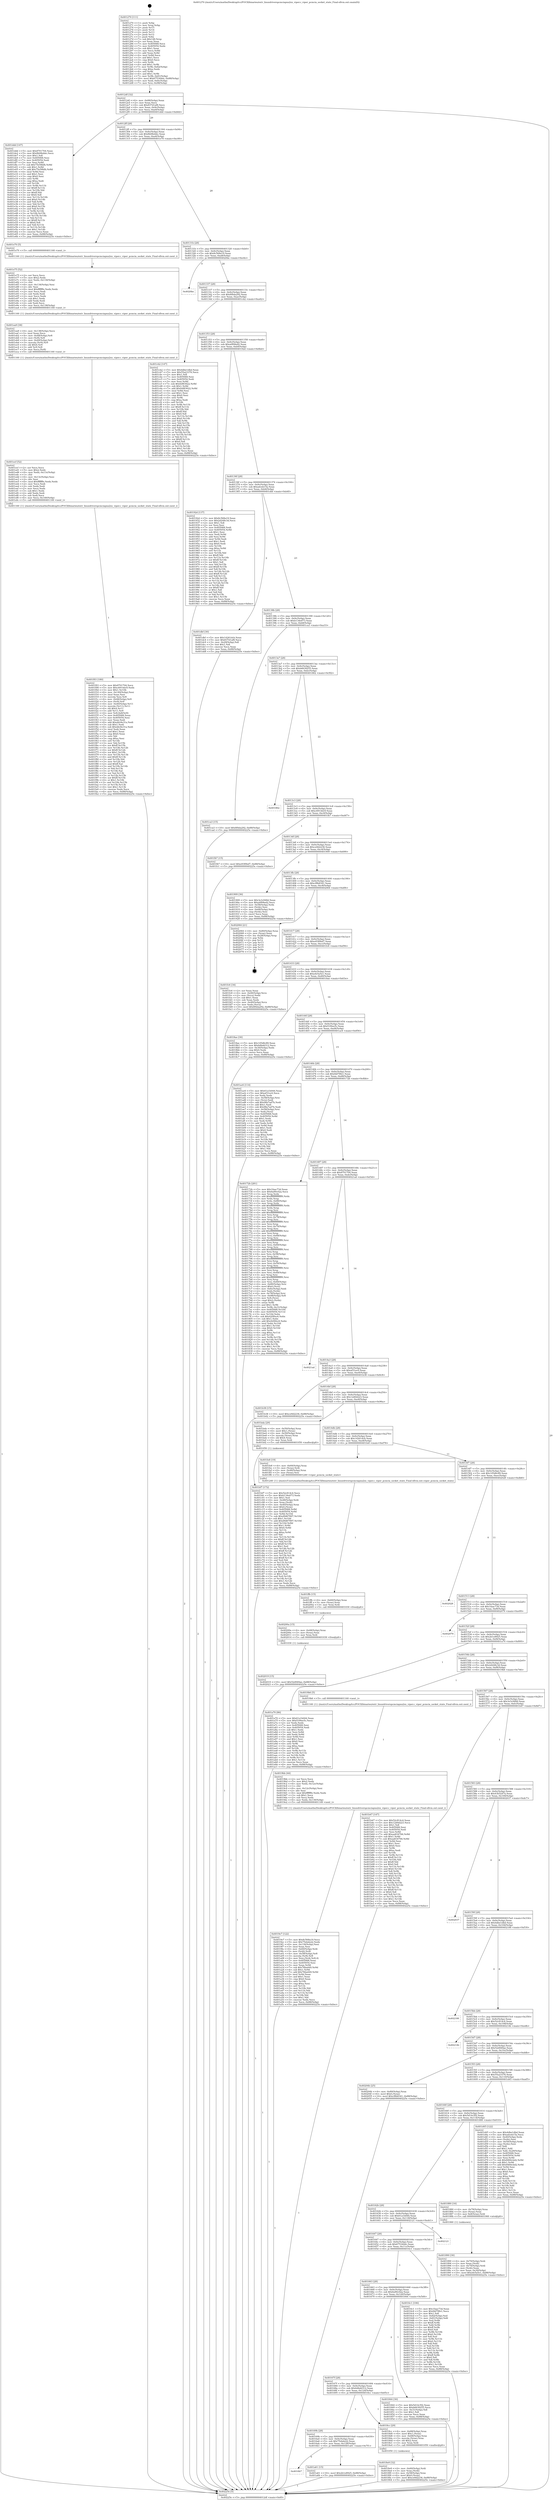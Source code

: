 digraph "0x401270" {
  label = "0x401270 (/mnt/c/Users/mathe/Desktop/tcc/POCII/binaries/extr_linuxdriverspcmciapxa2xx_viper.c_viper_pcmcia_socket_state_Final-ollvm.out::main(0))"
  labelloc = "t"
  node[shape=record]

  Entry [label="",width=0.3,height=0.3,shape=circle,fillcolor=black,style=filled]
  "0x4012df" [label="{
     0x4012df [32]\l
     | [instrs]\l
     &nbsp;&nbsp;0x4012df \<+6\>: mov -0x88(%rbp),%eax\l
     &nbsp;&nbsp;0x4012e5 \<+2\>: mov %eax,%ecx\l
     &nbsp;&nbsp;0x4012e7 \<+6\>: sub $0x837d1af8,%ecx\l
     &nbsp;&nbsp;0x4012ed \<+6\>: mov %eax,-0x9c(%rbp)\l
     &nbsp;&nbsp;0x4012f3 \<+6\>: mov %ecx,-0xa0(%rbp)\l
     &nbsp;&nbsp;0x4012f9 \<+6\>: je 0000000000401ddd \<main+0xb6d\>\l
  }"]
  "0x401ddd" [label="{
     0x401ddd [147]\l
     | [instrs]\l
     &nbsp;&nbsp;0x401ddd \<+5\>: mov $0x8701704,%eax\l
     &nbsp;&nbsp;0x401de2 \<+5\>: mov $0x8b08ebbc,%ecx\l
     &nbsp;&nbsp;0x401de7 \<+2\>: mov $0x1,%dl\l
     &nbsp;&nbsp;0x401de9 \<+7\>: mov 0x405068,%esi\l
     &nbsp;&nbsp;0x401df0 \<+7\>: mov 0x405054,%edi\l
     &nbsp;&nbsp;0x401df7 \<+3\>: mov %esi,%r8d\l
     &nbsp;&nbsp;0x401dfa \<+7\>: sub $0x75e58bfb,%r8d\l
     &nbsp;&nbsp;0x401e01 \<+4\>: sub $0x1,%r8d\l
     &nbsp;&nbsp;0x401e05 \<+7\>: add $0x75e58bfb,%r8d\l
     &nbsp;&nbsp;0x401e0c \<+4\>: imul %r8d,%esi\l
     &nbsp;&nbsp;0x401e10 \<+3\>: and $0x1,%esi\l
     &nbsp;&nbsp;0x401e13 \<+3\>: cmp $0x0,%esi\l
     &nbsp;&nbsp;0x401e16 \<+4\>: sete %r9b\l
     &nbsp;&nbsp;0x401e1a \<+3\>: cmp $0xa,%edi\l
     &nbsp;&nbsp;0x401e1d \<+4\>: setl %r10b\l
     &nbsp;&nbsp;0x401e21 \<+3\>: mov %r9b,%r11b\l
     &nbsp;&nbsp;0x401e24 \<+4\>: xor $0xff,%r11b\l
     &nbsp;&nbsp;0x401e28 \<+3\>: mov %r10b,%bl\l
     &nbsp;&nbsp;0x401e2b \<+3\>: xor $0xff,%bl\l
     &nbsp;&nbsp;0x401e2e \<+3\>: xor $0x0,%dl\l
     &nbsp;&nbsp;0x401e31 \<+3\>: mov %r11b,%r14b\l
     &nbsp;&nbsp;0x401e34 \<+4\>: and $0x0,%r14b\l
     &nbsp;&nbsp;0x401e38 \<+3\>: and %dl,%r9b\l
     &nbsp;&nbsp;0x401e3b \<+3\>: mov %bl,%r15b\l
     &nbsp;&nbsp;0x401e3e \<+4\>: and $0x0,%r15b\l
     &nbsp;&nbsp;0x401e42 \<+3\>: and %dl,%r10b\l
     &nbsp;&nbsp;0x401e45 \<+3\>: or %r9b,%r14b\l
     &nbsp;&nbsp;0x401e48 \<+3\>: or %r10b,%r15b\l
     &nbsp;&nbsp;0x401e4b \<+3\>: xor %r15b,%r14b\l
     &nbsp;&nbsp;0x401e4e \<+3\>: or %bl,%r11b\l
     &nbsp;&nbsp;0x401e51 \<+4\>: xor $0xff,%r11b\l
     &nbsp;&nbsp;0x401e55 \<+3\>: or $0x0,%dl\l
     &nbsp;&nbsp;0x401e58 \<+3\>: and %dl,%r11b\l
     &nbsp;&nbsp;0x401e5b \<+3\>: or %r11b,%r14b\l
     &nbsp;&nbsp;0x401e5e \<+4\>: test $0x1,%r14b\l
     &nbsp;&nbsp;0x401e62 \<+3\>: cmovne %ecx,%eax\l
     &nbsp;&nbsp;0x401e65 \<+6\>: mov %eax,-0x88(%rbp)\l
     &nbsp;&nbsp;0x401e6b \<+5\>: jmp 000000000040225e \<main+0xfee\>\l
  }"]
  "0x4012ff" [label="{
     0x4012ff [28]\l
     | [instrs]\l
     &nbsp;&nbsp;0x4012ff \<+5\>: jmp 0000000000401304 \<main+0x94\>\l
     &nbsp;&nbsp;0x401304 \<+6\>: mov -0x9c(%rbp),%eax\l
     &nbsp;&nbsp;0x40130a \<+5\>: sub $0x8b08ebbc,%eax\l
     &nbsp;&nbsp;0x40130f \<+6\>: mov %eax,-0xa4(%rbp)\l
     &nbsp;&nbsp;0x401315 \<+6\>: je 0000000000401e70 \<main+0xc00\>\l
  }"]
  Exit [label="",width=0.3,height=0.3,shape=circle,fillcolor=black,style=filled,peripheries=2]
  "0x401e70" [label="{
     0x401e70 [5]\l
     | [instrs]\l
     &nbsp;&nbsp;0x401e70 \<+5\>: call 0000000000401160 \<next_i\>\l
     | [calls]\l
     &nbsp;&nbsp;0x401160 \{1\} (/mnt/c/Users/mathe/Desktop/tcc/POCII/binaries/extr_linuxdriverspcmciapxa2xx_viper.c_viper_pcmcia_socket_state_Final-ollvm.out::next_i)\l
  }"]
  "0x40131b" [label="{
     0x40131b [28]\l
     | [instrs]\l
     &nbsp;&nbsp;0x40131b \<+5\>: jmp 0000000000401320 \<main+0xb0\>\l
     &nbsp;&nbsp;0x401320 \<+6\>: mov -0x9c(%rbp),%eax\l
     &nbsp;&nbsp;0x401326 \<+5\>: sub $0x8c568a19,%eax\l
     &nbsp;&nbsp;0x40132b \<+6\>: mov %eax,-0xa8(%rbp)\l
     &nbsp;&nbsp;0x401331 \<+6\>: je 00000000004020be \<main+0xe4e\>\l
  }"]
  "0x402019" [label="{
     0x402019 [15]\l
     | [instrs]\l
     &nbsp;&nbsp;0x402019 \<+10\>: movl $0x52d949ae,-0x88(%rbp)\l
     &nbsp;&nbsp;0x402023 \<+5\>: jmp 000000000040225e \<main+0xfee\>\l
  }"]
  "0x4020be" [label="{
     0x4020be\l
  }", style=dashed]
  "0x401337" [label="{
     0x401337 [28]\l
     | [instrs]\l
     &nbsp;&nbsp;0x401337 \<+5\>: jmp 000000000040133c \<main+0xcc\>\l
     &nbsp;&nbsp;0x40133c \<+6\>: mov -0x9c(%rbp),%eax\l
     &nbsp;&nbsp;0x401342 \<+5\>: sub $0x8f4da292,%eax\l
     &nbsp;&nbsp;0x401347 \<+6\>: mov %eax,-0xac(%rbp)\l
     &nbsp;&nbsp;0x40134d \<+6\>: je 0000000000401cb2 \<main+0xa42\>\l
  }"]
  "0x40200a" [label="{
     0x40200a [15]\l
     | [instrs]\l
     &nbsp;&nbsp;0x40200a \<+4\>: mov -0x48(%rbp),%rax\l
     &nbsp;&nbsp;0x40200e \<+3\>: mov (%rax),%rax\l
     &nbsp;&nbsp;0x402011 \<+3\>: mov %rax,%rdi\l
     &nbsp;&nbsp;0x402014 \<+5\>: call 0000000000401030 \<free@plt\>\l
     | [calls]\l
     &nbsp;&nbsp;0x401030 \{1\} (unknown)\l
  }"]
  "0x401cb2" [label="{
     0x401cb2 [147]\l
     | [instrs]\l
     &nbsp;&nbsp;0x401cb2 \<+5\>: mov $0x4dbe1dbd,%eax\l
     &nbsp;&nbsp;0x401cb7 \<+5\>: mov $0x55a23376,%ecx\l
     &nbsp;&nbsp;0x401cbc \<+2\>: mov $0x1,%dl\l
     &nbsp;&nbsp;0x401cbe \<+7\>: mov 0x405068,%esi\l
     &nbsp;&nbsp;0x401cc5 \<+7\>: mov 0x405054,%edi\l
     &nbsp;&nbsp;0x401ccc \<+3\>: mov %esi,%r8d\l
     &nbsp;&nbsp;0x401ccf \<+7\>: sub $0xfe883622,%r8d\l
     &nbsp;&nbsp;0x401cd6 \<+4\>: sub $0x1,%r8d\l
     &nbsp;&nbsp;0x401cda \<+7\>: add $0xfe883622,%r8d\l
     &nbsp;&nbsp;0x401ce1 \<+4\>: imul %r8d,%esi\l
     &nbsp;&nbsp;0x401ce5 \<+3\>: and $0x1,%esi\l
     &nbsp;&nbsp;0x401ce8 \<+3\>: cmp $0x0,%esi\l
     &nbsp;&nbsp;0x401ceb \<+4\>: sete %r9b\l
     &nbsp;&nbsp;0x401cef \<+3\>: cmp $0xa,%edi\l
     &nbsp;&nbsp;0x401cf2 \<+4\>: setl %r10b\l
     &nbsp;&nbsp;0x401cf6 \<+3\>: mov %r9b,%r11b\l
     &nbsp;&nbsp;0x401cf9 \<+4\>: xor $0xff,%r11b\l
     &nbsp;&nbsp;0x401cfd \<+3\>: mov %r10b,%bl\l
     &nbsp;&nbsp;0x401d00 \<+3\>: xor $0xff,%bl\l
     &nbsp;&nbsp;0x401d03 \<+3\>: xor $0x0,%dl\l
     &nbsp;&nbsp;0x401d06 \<+3\>: mov %r11b,%r14b\l
     &nbsp;&nbsp;0x401d09 \<+4\>: and $0x0,%r14b\l
     &nbsp;&nbsp;0x401d0d \<+3\>: and %dl,%r9b\l
     &nbsp;&nbsp;0x401d10 \<+3\>: mov %bl,%r15b\l
     &nbsp;&nbsp;0x401d13 \<+4\>: and $0x0,%r15b\l
     &nbsp;&nbsp;0x401d17 \<+3\>: and %dl,%r10b\l
     &nbsp;&nbsp;0x401d1a \<+3\>: or %r9b,%r14b\l
     &nbsp;&nbsp;0x401d1d \<+3\>: or %r10b,%r15b\l
     &nbsp;&nbsp;0x401d20 \<+3\>: xor %r15b,%r14b\l
     &nbsp;&nbsp;0x401d23 \<+3\>: or %bl,%r11b\l
     &nbsp;&nbsp;0x401d26 \<+4\>: xor $0xff,%r11b\l
     &nbsp;&nbsp;0x401d2a \<+3\>: or $0x0,%dl\l
     &nbsp;&nbsp;0x401d2d \<+3\>: and %dl,%r11b\l
     &nbsp;&nbsp;0x401d30 \<+3\>: or %r11b,%r14b\l
     &nbsp;&nbsp;0x401d33 \<+4\>: test $0x1,%r14b\l
     &nbsp;&nbsp;0x401d37 \<+3\>: cmovne %ecx,%eax\l
     &nbsp;&nbsp;0x401d3a \<+6\>: mov %eax,-0x88(%rbp)\l
     &nbsp;&nbsp;0x401d40 \<+5\>: jmp 000000000040225e \<main+0xfee\>\l
  }"]
  "0x401353" [label="{
     0x401353 [28]\l
     | [instrs]\l
     &nbsp;&nbsp;0x401353 \<+5\>: jmp 0000000000401358 \<main+0xe8\>\l
     &nbsp;&nbsp;0x401358 \<+6\>: mov -0x9c(%rbp),%eax\l
     &nbsp;&nbsp;0x40135e \<+5\>: sub $0xa0f08ed2,%eax\l
     &nbsp;&nbsp;0x401363 \<+6\>: mov %eax,-0xb0(%rbp)\l
     &nbsp;&nbsp;0x401369 \<+6\>: je 000000000040192d \<main+0x6bd\>\l
  }"]
  "0x401ffb" [label="{
     0x401ffb [15]\l
     | [instrs]\l
     &nbsp;&nbsp;0x401ffb \<+4\>: mov -0x60(%rbp),%rax\l
     &nbsp;&nbsp;0x401fff \<+3\>: mov (%rax),%rax\l
     &nbsp;&nbsp;0x402002 \<+3\>: mov %rax,%rdi\l
     &nbsp;&nbsp;0x402005 \<+5\>: call 0000000000401030 \<free@plt\>\l
     | [calls]\l
     &nbsp;&nbsp;0x401030 \{1\} (unknown)\l
  }"]
  "0x40192d" [label="{
     0x40192d [137]\l
     | [instrs]\l
     &nbsp;&nbsp;0x40192d \<+5\>: mov $0x8c568a19,%eax\l
     &nbsp;&nbsp;0x401932 \<+5\>: mov $0x2d248c3d,%ecx\l
     &nbsp;&nbsp;0x401937 \<+2\>: mov $0x1,%dl\l
     &nbsp;&nbsp;0x401939 \<+2\>: xor %esi,%esi\l
     &nbsp;&nbsp;0x40193b \<+7\>: mov 0x405068,%edi\l
     &nbsp;&nbsp;0x401942 \<+8\>: mov 0x405054,%r8d\l
     &nbsp;&nbsp;0x40194a \<+3\>: sub $0x1,%esi\l
     &nbsp;&nbsp;0x40194d \<+3\>: mov %edi,%r9d\l
     &nbsp;&nbsp;0x401950 \<+3\>: add %esi,%r9d\l
     &nbsp;&nbsp;0x401953 \<+4\>: imul %r9d,%edi\l
     &nbsp;&nbsp;0x401957 \<+3\>: and $0x1,%edi\l
     &nbsp;&nbsp;0x40195a \<+3\>: cmp $0x0,%edi\l
     &nbsp;&nbsp;0x40195d \<+4\>: sete %r10b\l
     &nbsp;&nbsp;0x401961 \<+4\>: cmp $0xa,%r8d\l
     &nbsp;&nbsp;0x401965 \<+4\>: setl %r11b\l
     &nbsp;&nbsp;0x401969 \<+3\>: mov %r10b,%bl\l
     &nbsp;&nbsp;0x40196c \<+3\>: xor $0xff,%bl\l
     &nbsp;&nbsp;0x40196f \<+3\>: mov %r11b,%r14b\l
     &nbsp;&nbsp;0x401972 \<+4\>: xor $0xff,%r14b\l
     &nbsp;&nbsp;0x401976 \<+3\>: xor $0x1,%dl\l
     &nbsp;&nbsp;0x401979 \<+3\>: mov %bl,%r15b\l
     &nbsp;&nbsp;0x40197c \<+4\>: and $0xff,%r15b\l
     &nbsp;&nbsp;0x401980 \<+3\>: and %dl,%r10b\l
     &nbsp;&nbsp;0x401983 \<+3\>: mov %r14b,%r12b\l
     &nbsp;&nbsp;0x401986 \<+4\>: and $0xff,%r12b\l
     &nbsp;&nbsp;0x40198a \<+3\>: and %dl,%r11b\l
     &nbsp;&nbsp;0x40198d \<+3\>: or %r10b,%r15b\l
     &nbsp;&nbsp;0x401990 \<+3\>: or %r11b,%r12b\l
     &nbsp;&nbsp;0x401993 \<+3\>: xor %r12b,%r15b\l
     &nbsp;&nbsp;0x401996 \<+3\>: or %r14b,%bl\l
     &nbsp;&nbsp;0x401999 \<+3\>: xor $0xff,%bl\l
     &nbsp;&nbsp;0x40199c \<+3\>: or $0x1,%dl\l
     &nbsp;&nbsp;0x40199f \<+2\>: and %dl,%bl\l
     &nbsp;&nbsp;0x4019a1 \<+3\>: or %bl,%r15b\l
     &nbsp;&nbsp;0x4019a4 \<+4\>: test $0x1,%r15b\l
     &nbsp;&nbsp;0x4019a8 \<+3\>: cmovne %ecx,%eax\l
     &nbsp;&nbsp;0x4019ab \<+6\>: mov %eax,-0x88(%rbp)\l
     &nbsp;&nbsp;0x4019b1 \<+5\>: jmp 000000000040225e \<main+0xfee\>\l
  }"]
  "0x40136f" [label="{
     0x40136f [28]\l
     | [instrs]\l
     &nbsp;&nbsp;0x40136f \<+5\>: jmp 0000000000401374 \<main+0x104\>\l
     &nbsp;&nbsp;0x401374 \<+6\>: mov -0x9c(%rbp),%eax\l
     &nbsp;&nbsp;0x40137a \<+5\>: sub $0xadceb15a,%eax\l
     &nbsp;&nbsp;0x40137f \<+6\>: mov %eax,-0xb4(%rbp)\l
     &nbsp;&nbsp;0x401385 \<+6\>: je 0000000000401dbf \<main+0xb4f\>\l
  }"]
  "0x401f03" [label="{
     0x401f03 [180]\l
     | [instrs]\l
     &nbsp;&nbsp;0x401f03 \<+5\>: mov $0x8701704,%ecx\l
     &nbsp;&nbsp;0x401f08 \<+5\>: mov $0xc6914dc9,%edx\l
     &nbsp;&nbsp;0x401f0d \<+3\>: mov $0x1,%r10b\l
     &nbsp;&nbsp;0x401f10 \<+6\>: mov -0x140(%rbp),%esi\l
     &nbsp;&nbsp;0x401f16 \<+3\>: imul %eax,%esi\l
     &nbsp;&nbsp;0x401f19 \<+3\>: movslq %esi,%r8\l
     &nbsp;&nbsp;0x401f1c \<+4\>: mov -0x48(%rbp),%r9\l
     &nbsp;&nbsp;0x401f20 \<+3\>: mov (%r9),%r9\l
     &nbsp;&nbsp;0x401f23 \<+4\>: mov -0x40(%rbp),%r11\l
     &nbsp;&nbsp;0x401f27 \<+3\>: movslq (%r11),%r11\l
     &nbsp;&nbsp;0x401f2a \<+4\>: shl $0x4,%r11\l
     &nbsp;&nbsp;0x401f2e \<+3\>: add %r11,%r9\l
     &nbsp;&nbsp;0x401f31 \<+4\>: mov %r8,0x8(%r9)\l
     &nbsp;&nbsp;0x401f35 \<+7\>: mov 0x405068,%eax\l
     &nbsp;&nbsp;0x401f3c \<+7\>: mov 0x405054,%esi\l
     &nbsp;&nbsp;0x401f43 \<+2\>: mov %eax,%edi\l
     &nbsp;&nbsp;0x401f45 \<+6\>: add $0xddc8e31a,%edi\l
     &nbsp;&nbsp;0x401f4b \<+3\>: sub $0x1,%edi\l
     &nbsp;&nbsp;0x401f4e \<+6\>: sub $0xddc8e31a,%edi\l
     &nbsp;&nbsp;0x401f54 \<+3\>: imul %edi,%eax\l
     &nbsp;&nbsp;0x401f57 \<+3\>: and $0x1,%eax\l
     &nbsp;&nbsp;0x401f5a \<+3\>: cmp $0x0,%eax\l
     &nbsp;&nbsp;0x401f5d \<+3\>: sete %bl\l
     &nbsp;&nbsp;0x401f60 \<+3\>: cmp $0xa,%esi\l
     &nbsp;&nbsp;0x401f63 \<+4\>: setl %r14b\l
     &nbsp;&nbsp;0x401f67 \<+3\>: mov %bl,%r15b\l
     &nbsp;&nbsp;0x401f6a \<+4\>: xor $0xff,%r15b\l
     &nbsp;&nbsp;0x401f6e \<+3\>: mov %r14b,%r12b\l
     &nbsp;&nbsp;0x401f71 \<+4\>: xor $0xff,%r12b\l
     &nbsp;&nbsp;0x401f75 \<+4\>: xor $0x1,%r10b\l
     &nbsp;&nbsp;0x401f79 \<+3\>: mov %r15b,%r13b\l
     &nbsp;&nbsp;0x401f7c \<+4\>: and $0xff,%r13b\l
     &nbsp;&nbsp;0x401f80 \<+3\>: and %r10b,%bl\l
     &nbsp;&nbsp;0x401f83 \<+3\>: mov %r12b,%al\l
     &nbsp;&nbsp;0x401f86 \<+2\>: and $0xff,%al\l
     &nbsp;&nbsp;0x401f88 \<+3\>: and %r10b,%r14b\l
     &nbsp;&nbsp;0x401f8b \<+3\>: or %bl,%r13b\l
     &nbsp;&nbsp;0x401f8e \<+3\>: or %r14b,%al\l
     &nbsp;&nbsp;0x401f91 \<+3\>: xor %al,%r13b\l
     &nbsp;&nbsp;0x401f94 \<+3\>: or %r12b,%r15b\l
     &nbsp;&nbsp;0x401f97 \<+4\>: xor $0xff,%r15b\l
     &nbsp;&nbsp;0x401f9b \<+4\>: or $0x1,%r10b\l
     &nbsp;&nbsp;0x401f9f \<+3\>: and %r10b,%r15b\l
     &nbsp;&nbsp;0x401fa2 \<+3\>: or %r15b,%r13b\l
     &nbsp;&nbsp;0x401fa5 \<+4\>: test $0x1,%r13b\l
     &nbsp;&nbsp;0x401fa9 \<+3\>: cmovne %edx,%ecx\l
     &nbsp;&nbsp;0x401fac \<+6\>: mov %ecx,-0x88(%rbp)\l
     &nbsp;&nbsp;0x401fb2 \<+5\>: jmp 000000000040225e \<main+0xfee\>\l
  }"]
  "0x401dbf" [label="{
     0x401dbf [30]\l
     | [instrs]\l
     &nbsp;&nbsp;0x401dbf \<+5\>: mov $0x14261dcb,%eax\l
     &nbsp;&nbsp;0x401dc4 \<+5\>: mov $0x837d1af8,%ecx\l
     &nbsp;&nbsp;0x401dc9 \<+3\>: mov -0x29(%rbp),%dl\l
     &nbsp;&nbsp;0x401dcc \<+3\>: test $0x1,%dl\l
     &nbsp;&nbsp;0x401dcf \<+3\>: cmovne %ecx,%eax\l
     &nbsp;&nbsp;0x401dd2 \<+6\>: mov %eax,-0x88(%rbp)\l
     &nbsp;&nbsp;0x401dd8 \<+5\>: jmp 000000000040225e \<main+0xfee\>\l
  }"]
  "0x40138b" [label="{
     0x40138b [28]\l
     | [instrs]\l
     &nbsp;&nbsp;0x40138b \<+5\>: jmp 0000000000401390 \<main+0x120\>\l
     &nbsp;&nbsp;0x401390 \<+6\>: mov -0x9c(%rbp),%eax\l
     &nbsp;&nbsp;0x401396 \<+5\>: sub $0xb134e073,%eax\l
     &nbsp;&nbsp;0x40139b \<+6\>: mov %eax,-0xb8(%rbp)\l
     &nbsp;&nbsp;0x4013a1 \<+6\>: je 0000000000401ca3 \<main+0xa33\>\l
  }"]
  "0x401ecf" [label="{
     0x401ecf [52]\l
     | [instrs]\l
     &nbsp;&nbsp;0x401ecf \<+2\>: xor %ecx,%ecx\l
     &nbsp;&nbsp;0x401ed1 \<+5\>: mov $0x2,%edx\l
     &nbsp;&nbsp;0x401ed6 \<+6\>: mov %edx,-0x13c(%rbp)\l
     &nbsp;&nbsp;0x401edc \<+1\>: cltd\l
     &nbsp;&nbsp;0x401edd \<+6\>: mov -0x13c(%rbp),%esi\l
     &nbsp;&nbsp;0x401ee3 \<+2\>: idiv %esi\l
     &nbsp;&nbsp;0x401ee5 \<+6\>: imul $0xfffffffe,%edx,%edx\l
     &nbsp;&nbsp;0x401eeb \<+2\>: mov %ecx,%edi\l
     &nbsp;&nbsp;0x401eed \<+2\>: sub %edx,%edi\l
     &nbsp;&nbsp;0x401eef \<+2\>: mov %ecx,%edx\l
     &nbsp;&nbsp;0x401ef1 \<+3\>: sub $0x1,%edx\l
     &nbsp;&nbsp;0x401ef4 \<+2\>: add %edx,%edi\l
     &nbsp;&nbsp;0x401ef6 \<+2\>: sub %edi,%ecx\l
     &nbsp;&nbsp;0x401ef8 \<+6\>: mov %ecx,-0x140(%rbp)\l
     &nbsp;&nbsp;0x401efe \<+5\>: call 0000000000401160 \<next_i\>\l
     | [calls]\l
     &nbsp;&nbsp;0x401160 \{1\} (/mnt/c/Users/mathe/Desktop/tcc/POCII/binaries/extr_linuxdriverspcmciapxa2xx_viper.c_viper_pcmcia_socket_state_Final-ollvm.out::next_i)\l
  }"]
  "0x401ca3" [label="{
     0x401ca3 [15]\l
     | [instrs]\l
     &nbsp;&nbsp;0x401ca3 \<+10\>: movl $0x8f4da292,-0x88(%rbp)\l
     &nbsp;&nbsp;0x401cad \<+5\>: jmp 000000000040225e \<main+0xfee\>\l
  }"]
  "0x4013a7" [label="{
     0x4013a7 [28]\l
     | [instrs]\l
     &nbsp;&nbsp;0x4013a7 \<+5\>: jmp 00000000004013ac \<main+0x13c\>\l
     &nbsp;&nbsp;0x4013ac \<+6\>: mov -0x9c(%rbp),%eax\l
     &nbsp;&nbsp;0x4013b2 \<+5\>: sub $0xb6639255,%eax\l
     &nbsp;&nbsp;0x4013b7 \<+6\>: mov %eax,-0xbc(%rbp)\l
     &nbsp;&nbsp;0x4013bd \<+6\>: je 0000000000401862 \<main+0x5f2\>\l
  }"]
  "0x401ea9" [label="{
     0x401ea9 [38]\l
     | [instrs]\l
     &nbsp;&nbsp;0x401ea9 \<+6\>: mov -0x138(%rbp),%ecx\l
     &nbsp;&nbsp;0x401eaf \<+3\>: imul %eax,%ecx\l
     &nbsp;&nbsp;0x401eb2 \<+4\>: mov -0x48(%rbp),%r8\l
     &nbsp;&nbsp;0x401eb6 \<+3\>: mov (%r8),%r8\l
     &nbsp;&nbsp;0x401eb9 \<+4\>: mov -0x40(%rbp),%r9\l
     &nbsp;&nbsp;0x401ebd \<+3\>: movslq (%r9),%r9\l
     &nbsp;&nbsp;0x401ec0 \<+4\>: shl $0x4,%r9\l
     &nbsp;&nbsp;0x401ec4 \<+3\>: add %r9,%r8\l
     &nbsp;&nbsp;0x401ec7 \<+3\>: mov %ecx,(%r8)\l
     &nbsp;&nbsp;0x401eca \<+5\>: call 0000000000401160 \<next_i\>\l
     | [calls]\l
     &nbsp;&nbsp;0x401160 \{1\} (/mnt/c/Users/mathe/Desktop/tcc/POCII/binaries/extr_linuxdriverspcmciapxa2xx_viper.c_viper_pcmcia_socket_state_Final-ollvm.out::next_i)\l
  }"]
  "0x401862" [label="{
     0x401862\l
  }", style=dashed]
  "0x4013c3" [label="{
     0x4013c3 [28]\l
     | [instrs]\l
     &nbsp;&nbsp;0x4013c3 \<+5\>: jmp 00000000004013c8 \<main+0x158\>\l
     &nbsp;&nbsp;0x4013c8 \<+6\>: mov -0x9c(%rbp),%eax\l
     &nbsp;&nbsp;0x4013ce \<+5\>: sub $0xc6914dc9,%eax\l
     &nbsp;&nbsp;0x4013d3 \<+6\>: mov %eax,-0xc0(%rbp)\l
     &nbsp;&nbsp;0x4013d9 \<+6\>: je 0000000000401fb7 \<main+0xd47\>\l
  }"]
  "0x401e75" [label="{
     0x401e75 [52]\l
     | [instrs]\l
     &nbsp;&nbsp;0x401e75 \<+2\>: xor %ecx,%ecx\l
     &nbsp;&nbsp;0x401e77 \<+5\>: mov $0x2,%edx\l
     &nbsp;&nbsp;0x401e7c \<+6\>: mov %edx,-0x134(%rbp)\l
     &nbsp;&nbsp;0x401e82 \<+1\>: cltd\l
     &nbsp;&nbsp;0x401e83 \<+6\>: mov -0x134(%rbp),%esi\l
     &nbsp;&nbsp;0x401e89 \<+2\>: idiv %esi\l
     &nbsp;&nbsp;0x401e8b \<+6\>: imul $0xfffffffe,%edx,%edx\l
     &nbsp;&nbsp;0x401e91 \<+2\>: mov %ecx,%edi\l
     &nbsp;&nbsp;0x401e93 \<+2\>: sub %edx,%edi\l
     &nbsp;&nbsp;0x401e95 \<+2\>: mov %ecx,%edx\l
     &nbsp;&nbsp;0x401e97 \<+3\>: sub $0x1,%edx\l
     &nbsp;&nbsp;0x401e9a \<+2\>: add %edx,%edi\l
     &nbsp;&nbsp;0x401e9c \<+2\>: sub %edi,%ecx\l
     &nbsp;&nbsp;0x401e9e \<+6\>: mov %ecx,-0x138(%rbp)\l
     &nbsp;&nbsp;0x401ea4 \<+5\>: call 0000000000401160 \<next_i\>\l
     | [calls]\l
     &nbsp;&nbsp;0x401160 \{1\} (/mnt/c/Users/mathe/Desktop/tcc/POCII/binaries/extr_linuxdriverspcmciapxa2xx_viper.c_viper_pcmcia_socket_state_Final-ollvm.out::next_i)\l
  }"]
  "0x401fb7" [label="{
     0x401fb7 [15]\l
     | [instrs]\l
     &nbsp;&nbsp;0x401fb7 \<+10\>: movl $0xe93f0bd7,-0x88(%rbp)\l
     &nbsp;&nbsp;0x401fc1 \<+5\>: jmp 000000000040225e \<main+0xfee\>\l
  }"]
  "0x4013df" [label="{
     0x4013df [28]\l
     | [instrs]\l
     &nbsp;&nbsp;0x4013df \<+5\>: jmp 00000000004013e4 \<main+0x174\>\l
     &nbsp;&nbsp;0x4013e4 \<+6\>: mov -0x9c(%rbp),%eax\l
     &nbsp;&nbsp;0x4013ea \<+5\>: sub $0xce9d2236,%eax\l
     &nbsp;&nbsp;0x4013ef \<+6\>: mov %eax,-0xc4(%rbp)\l
     &nbsp;&nbsp;0x4013f5 \<+6\>: je 0000000000401909 \<main+0x699\>\l
  }"]
  "0x401bf7" [label="{
     0x401bf7 [172]\l
     | [instrs]\l
     &nbsp;&nbsp;0x401bf7 \<+5\>: mov $0x52c814c4,%ecx\l
     &nbsp;&nbsp;0x401bfc \<+5\>: mov $0xb134e073,%edx\l
     &nbsp;&nbsp;0x401c01 \<+3\>: mov $0x1,%sil\l
     &nbsp;&nbsp;0x401c04 \<+4\>: mov -0x48(%rbp),%rdi\l
     &nbsp;&nbsp;0x401c08 \<+3\>: mov %rax,(%rdi)\l
     &nbsp;&nbsp;0x401c0b \<+4\>: mov -0x40(%rbp),%rax\l
     &nbsp;&nbsp;0x401c0f \<+6\>: movl $0x0,(%rax)\l
     &nbsp;&nbsp;0x401c15 \<+8\>: mov 0x405068,%r8d\l
     &nbsp;&nbsp;0x401c1d \<+8\>: mov 0x405054,%r9d\l
     &nbsp;&nbsp;0x401c25 \<+3\>: mov %r8d,%r10d\l
     &nbsp;&nbsp;0x401c28 \<+7\>: sub $0xd9d67897,%r10d\l
     &nbsp;&nbsp;0x401c2f \<+4\>: sub $0x1,%r10d\l
     &nbsp;&nbsp;0x401c33 \<+7\>: add $0xd9d67897,%r10d\l
     &nbsp;&nbsp;0x401c3a \<+4\>: imul %r10d,%r8d\l
     &nbsp;&nbsp;0x401c3e \<+4\>: and $0x1,%r8d\l
     &nbsp;&nbsp;0x401c42 \<+4\>: cmp $0x0,%r8d\l
     &nbsp;&nbsp;0x401c46 \<+4\>: sete %r11b\l
     &nbsp;&nbsp;0x401c4a \<+4\>: cmp $0xa,%r9d\l
     &nbsp;&nbsp;0x401c4e \<+3\>: setl %bl\l
     &nbsp;&nbsp;0x401c51 \<+3\>: mov %r11b,%r14b\l
     &nbsp;&nbsp;0x401c54 \<+4\>: xor $0xff,%r14b\l
     &nbsp;&nbsp;0x401c58 \<+3\>: mov %bl,%r15b\l
     &nbsp;&nbsp;0x401c5b \<+4\>: xor $0xff,%r15b\l
     &nbsp;&nbsp;0x401c5f \<+4\>: xor $0x1,%sil\l
     &nbsp;&nbsp;0x401c63 \<+3\>: mov %r14b,%r12b\l
     &nbsp;&nbsp;0x401c66 \<+4\>: and $0xff,%r12b\l
     &nbsp;&nbsp;0x401c6a \<+3\>: and %sil,%r11b\l
     &nbsp;&nbsp;0x401c6d \<+3\>: mov %r15b,%r13b\l
     &nbsp;&nbsp;0x401c70 \<+4\>: and $0xff,%r13b\l
     &nbsp;&nbsp;0x401c74 \<+3\>: and %sil,%bl\l
     &nbsp;&nbsp;0x401c77 \<+3\>: or %r11b,%r12b\l
     &nbsp;&nbsp;0x401c7a \<+3\>: or %bl,%r13b\l
     &nbsp;&nbsp;0x401c7d \<+3\>: xor %r13b,%r12b\l
     &nbsp;&nbsp;0x401c80 \<+3\>: or %r15b,%r14b\l
     &nbsp;&nbsp;0x401c83 \<+4\>: xor $0xff,%r14b\l
     &nbsp;&nbsp;0x401c87 \<+4\>: or $0x1,%sil\l
     &nbsp;&nbsp;0x401c8b \<+3\>: and %sil,%r14b\l
     &nbsp;&nbsp;0x401c8e \<+3\>: or %r14b,%r12b\l
     &nbsp;&nbsp;0x401c91 \<+4\>: test $0x1,%r12b\l
     &nbsp;&nbsp;0x401c95 \<+3\>: cmovne %edx,%ecx\l
     &nbsp;&nbsp;0x401c98 \<+6\>: mov %ecx,-0x88(%rbp)\l
     &nbsp;&nbsp;0x401c9e \<+5\>: jmp 000000000040225e \<main+0xfee\>\l
  }"]
  "0x401909" [label="{
     0x401909 [36]\l
     | [instrs]\l
     &nbsp;&nbsp;0x401909 \<+5\>: mov $0x3e3c948d,%eax\l
     &nbsp;&nbsp;0x40190e \<+5\>: mov $0xa0f08ed2,%ecx\l
     &nbsp;&nbsp;0x401913 \<+4\>: mov -0x58(%rbp),%rdx\l
     &nbsp;&nbsp;0x401917 \<+2\>: mov (%rdx),%esi\l
     &nbsp;&nbsp;0x401919 \<+4\>: mov -0x68(%rbp),%rdx\l
     &nbsp;&nbsp;0x40191d \<+2\>: cmp (%rdx),%esi\l
     &nbsp;&nbsp;0x40191f \<+3\>: cmovl %ecx,%eax\l
     &nbsp;&nbsp;0x401922 \<+6\>: mov %eax,-0x88(%rbp)\l
     &nbsp;&nbsp;0x401928 \<+5\>: jmp 000000000040225e \<main+0xfee\>\l
  }"]
  "0x4013fb" [label="{
     0x4013fb [28]\l
     | [instrs]\l
     &nbsp;&nbsp;0x4013fb \<+5\>: jmp 0000000000401400 \<main+0x190\>\l
     &nbsp;&nbsp;0x401400 \<+6\>: mov -0x9c(%rbp),%eax\l
     &nbsp;&nbsp;0x401406 \<+5\>: sub $0xcf8b8341,%eax\l
     &nbsp;&nbsp;0x40140b \<+6\>: mov %eax,-0xc8(%rbp)\l
     &nbsp;&nbsp;0x401411 \<+6\>: je 0000000000402064 \<main+0xdf4\>\l
  }"]
  "0x4016b7" [label="{
     0x4016b7\l
  }", style=dashed]
  "0x402064" [label="{
     0x402064 [21]\l
     | [instrs]\l
     &nbsp;&nbsp;0x402064 \<+4\>: mov -0x80(%rbp),%rax\l
     &nbsp;&nbsp;0x402068 \<+2\>: mov (%rax),%eax\l
     &nbsp;&nbsp;0x40206a \<+4\>: lea -0x28(%rbp),%rsp\l
     &nbsp;&nbsp;0x40206e \<+1\>: pop %rbx\l
     &nbsp;&nbsp;0x40206f \<+2\>: pop %r12\l
     &nbsp;&nbsp;0x402071 \<+2\>: pop %r13\l
     &nbsp;&nbsp;0x402073 \<+2\>: pop %r14\l
     &nbsp;&nbsp;0x402075 \<+2\>: pop %r15\l
     &nbsp;&nbsp;0x402077 \<+1\>: pop %rbp\l
     &nbsp;&nbsp;0x402078 \<+1\>: ret\l
  }"]
  "0x401417" [label="{
     0x401417 [28]\l
     | [instrs]\l
     &nbsp;&nbsp;0x401417 \<+5\>: jmp 000000000040141c \<main+0x1ac\>\l
     &nbsp;&nbsp;0x40141c \<+6\>: mov -0x9c(%rbp),%eax\l
     &nbsp;&nbsp;0x401422 \<+5\>: sub $0xe93f0bd7,%eax\l
     &nbsp;&nbsp;0x401427 \<+6\>: mov %eax,-0xcc(%rbp)\l
     &nbsp;&nbsp;0x40142d \<+6\>: je 0000000000401fc6 \<main+0xd56\>\l
  }"]
  "0x401a61" [label="{
     0x401a61 [15]\l
     | [instrs]\l
     &nbsp;&nbsp;0x401a61 \<+10\>: movl $0x2b1e8925,-0x88(%rbp)\l
     &nbsp;&nbsp;0x401a6b \<+5\>: jmp 000000000040225e \<main+0xfee\>\l
  }"]
  "0x401fc6" [label="{
     0x401fc6 [34]\l
     | [instrs]\l
     &nbsp;&nbsp;0x401fc6 \<+2\>: xor %eax,%eax\l
     &nbsp;&nbsp;0x401fc8 \<+4\>: mov -0x40(%rbp),%rcx\l
     &nbsp;&nbsp;0x401fcc \<+2\>: mov (%rcx),%edx\l
     &nbsp;&nbsp;0x401fce \<+3\>: sub $0x1,%eax\l
     &nbsp;&nbsp;0x401fd1 \<+2\>: sub %eax,%edx\l
     &nbsp;&nbsp;0x401fd3 \<+4\>: mov -0x40(%rbp),%rcx\l
     &nbsp;&nbsp;0x401fd7 \<+2\>: mov %edx,(%rcx)\l
     &nbsp;&nbsp;0x401fd9 \<+10\>: movl $0x8f4da292,-0x88(%rbp)\l
     &nbsp;&nbsp;0x401fe3 \<+5\>: jmp 000000000040225e \<main+0xfee\>\l
  }"]
  "0x401433" [label="{
     0x401433 [28]\l
     | [instrs]\l
     &nbsp;&nbsp;0x401433 \<+5\>: jmp 0000000000401438 \<main+0x1c8\>\l
     &nbsp;&nbsp;0x401438 \<+6\>: mov -0x9c(%rbp),%eax\l
     &nbsp;&nbsp;0x40143e \<+5\>: sub $0xefe5a5e1,%eax\l
     &nbsp;&nbsp;0x401443 \<+6\>: mov %eax,-0xd0(%rbp)\l
     &nbsp;&nbsp;0x401449 \<+6\>: je 00000000004018ae \<main+0x63e\>\l
  }"]
  "0x4019e7" [label="{
     0x4019e7 [122]\l
     | [instrs]\l
     &nbsp;&nbsp;0x4019e7 \<+5\>: mov $0x8c568a19,%ecx\l
     &nbsp;&nbsp;0x4019ec \<+5\>: mov $0x75ebde22,%edx\l
     &nbsp;&nbsp;0x4019f1 \<+6\>: mov -0x130(%rbp),%esi\l
     &nbsp;&nbsp;0x4019f7 \<+3\>: imul %eax,%esi\l
     &nbsp;&nbsp;0x4019fa \<+4\>: mov -0x60(%rbp),%rdi\l
     &nbsp;&nbsp;0x4019fe \<+3\>: mov (%rdi),%rdi\l
     &nbsp;&nbsp;0x401a01 \<+4\>: mov -0x58(%rbp),%r8\l
     &nbsp;&nbsp;0x401a05 \<+3\>: movslq (%r8),%r8\l
     &nbsp;&nbsp;0x401a08 \<+4\>: mov %esi,(%rdi,%r8,4)\l
     &nbsp;&nbsp;0x401a0c \<+7\>: mov 0x405068,%eax\l
     &nbsp;&nbsp;0x401a13 \<+7\>: mov 0x405054,%esi\l
     &nbsp;&nbsp;0x401a1a \<+3\>: mov %eax,%r9d\l
     &nbsp;&nbsp;0x401a1d \<+7\>: sub $0x76ba449,%r9d\l
     &nbsp;&nbsp;0x401a24 \<+4\>: sub $0x1,%r9d\l
     &nbsp;&nbsp;0x401a28 \<+7\>: add $0x76ba449,%r9d\l
     &nbsp;&nbsp;0x401a2f \<+4\>: imul %r9d,%eax\l
     &nbsp;&nbsp;0x401a33 \<+3\>: and $0x1,%eax\l
     &nbsp;&nbsp;0x401a36 \<+3\>: cmp $0x0,%eax\l
     &nbsp;&nbsp;0x401a39 \<+4\>: sete %r10b\l
     &nbsp;&nbsp;0x401a3d \<+3\>: cmp $0xa,%esi\l
     &nbsp;&nbsp;0x401a40 \<+4\>: setl %r11b\l
     &nbsp;&nbsp;0x401a44 \<+3\>: mov %r10b,%bl\l
     &nbsp;&nbsp;0x401a47 \<+3\>: and %r11b,%bl\l
     &nbsp;&nbsp;0x401a4a \<+3\>: xor %r11b,%r10b\l
     &nbsp;&nbsp;0x401a4d \<+3\>: or %r10b,%bl\l
     &nbsp;&nbsp;0x401a50 \<+3\>: test $0x1,%bl\l
     &nbsp;&nbsp;0x401a53 \<+3\>: cmovne %edx,%ecx\l
     &nbsp;&nbsp;0x401a56 \<+6\>: mov %ecx,-0x88(%rbp)\l
     &nbsp;&nbsp;0x401a5c \<+5\>: jmp 000000000040225e \<main+0xfee\>\l
  }"]
  "0x4018ae" [label="{
     0x4018ae [30]\l
     | [instrs]\l
     &nbsp;&nbsp;0x4018ae \<+5\>: mov $0x145d6c89,%eax\l
     &nbsp;&nbsp;0x4018b3 \<+5\>: mov $0x6dbdd312,%ecx\l
     &nbsp;&nbsp;0x4018b8 \<+3\>: mov -0x30(%rbp),%edx\l
     &nbsp;&nbsp;0x4018bb \<+3\>: cmp $0x0,%edx\l
     &nbsp;&nbsp;0x4018be \<+3\>: cmove %ecx,%eax\l
     &nbsp;&nbsp;0x4018c1 \<+6\>: mov %eax,-0x88(%rbp)\l
     &nbsp;&nbsp;0x4018c7 \<+5\>: jmp 000000000040225e \<main+0xfee\>\l
  }"]
  "0x40144f" [label="{
     0x40144f [28]\l
     | [instrs]\l
     &nbsp;&nbsp;0x40144f \<+5\>: jmp 0000000000401454 \<main+0x1e4\>\l
     &nbsp;&nbsp;0x401454 \<+6\>: mov -0x9c(%rbp),%eax\l
     &nbsp;&nbsp;0x40145a \<+5\>: sub $0xf109ee5c,%eax\l
     &nbsp;&nbsp;0x40145f \<+6\>: mov %eax,-0xd4(%rbp)\l
     &nbsp;&nbsp;0x401465 \<+6\>: je 0000000000401ac6 \<main+0x856\>\l
  }"]
  "0x4019bb" [label="{
     0x4019bb [44]\l
     | [instrs]\l
     &nbsp;&nbsp;0x4019bb \<+2\>: xor %ecx,%ecx\l
     &nbsp;&nbsp;0x4019bd \<+5\>: mov $0x2,%edx\l
     &nbsp;&nbsp;0x4019c2 \<+6\>: mov %edx,-0x12c(%rbp)\l
     &nbsp;&nbsp;0x4019c8 \<+1\>: cltd\l
     &nbsp;&nbsp;0x4019c9 \<+6\>: mov -0x12c(%rbp),%esi\l
     &nbsp;&nbsp;0x4019cf \<+2\>: idiv %esi\l
     &nbsp;&nbsp;0x4019d1 \<+6\>: imul $0xfffffffe,%edx,%edx\l
     &nbsp;&nbsp;0x4019d7 \<+3\>: sub $0x1,%ecx\l
     &nbsp;&nbsp;0x4019da \<+2\>: sub %ecx,%edx\l
     &nbsp;&nbsp;0x4019dc \<+6\>: mov %edx,-0x130(%rbp)\l
     &nbsp;&nbsp;0x4019e2 \<+5\>: call 0000000000401160 \<next_i\>\l
     | [calls]\l
     &nbsp;&nbsp;0x401160 \{1\} (/mnt/c/Users/mathe/Desktop/tcc/POCII/binaries/extr_linuxdriverspcmciapxa2xx_viper.c_viper_pcmcia_socket_state_Final-ollvm.out::next_i)\l
  }"]
  "0x401ac6" [label="{
     0x401ac6 [114]\l
     | [instrs]\l
     &nbsp;&nbsp;0x401ac6 \<+5\>: mov $0x61a1b044,%eax\l
     &nbsp;&nbsp;0x401acb \<+5\>: mov $0xaf31ec0,%ecx\l
     &nbsp;&nbsp;0x401ad0 \<+2\>: xor %edx,%edx\l
     &nbsp;&nbsp;0x401ad2 \<+4\>: mov -0x58(%rbp),%rsi\l
     &nbsp;&nbsp;0x401ad6 \<+2\>: mov (%rsi),%edi\l
     &nbsp;&nbsp;0x401ad8 \<+6\>: add $0x98a7ad7b,%edi\l
     &nbsp;&nbsp;0x401ade \<+3\>: add $0x1,%edi\l
     &nbsp;&nbsp;0x401ae1 \<+6\>: sub $0x98a7ad7b,%edi\l
     &nbsp;&nbsp;0x401ae7 \<+4\>: mov -0x58(%rbp),%rsi\l
     &nbsp;&nbsp;0x401aeb \<+2\>: mov %edi,(%rsi)\l
     &nbsp;&nbsp;0x401aed \<+7\>: mov 0x405068,%edi\l
     &nbsp;&nbsp;0x401af4 \<+8\>: mov 0x405054,%r8d\l
     &nbsp;&nbsp;0x401afc \<+3\>: sub $0x1,%edx\l
     &nbsp;&nbsp;0x401aff \<+3\>: mov %edi,%r9d\l
     &nbsp;&nbsp;0x401b02 \<+3\>: add %edx,%r9d\l
     &nbsp;&nbsp;0x401b05 \<+4\>: imul %r9d,%edi\l
     &nbsp;&nbsp;0x401b09 \<+3\>: and $0x1,%edi\l
     &nbsp;&nbsp;0x401b0c \<+3\>: cmp $0x0,%edi\l
     &nbsp;&nbsp;0x401b0f \<+4\>: sete %r10b\l
     &nbsp;&nbsp;0x401b13 \<+4\>: cmp $0xa,%r8d\l
     &nbsp;&nbsp;0x401b17 \<+4\>: setl %r11b\l
     &nbsp;&nbsp;0x401b1b \<+3\>: mov %r10b,%bl\l
     &nbsp;&nbsp;0x401b1e \<+3\>: and %r11b,%bl\l
     &nbsp;&nbsp;0x401b21 \<+3\>: xor %r11b,%r10b\l
     &nbsp;&nbsp;0x401b24 \<+3\>: or %r10b,%bl\l
     &nbsp;&nbsp;0x401b27 \<+3\>: test $0x1,%bl\l
     &nbsp;&nbsp;0x401b2a \<+3\>: cmovne %ecx,%eax\l
     &nbsp;&nbsp;0x401b2d \<+6\>: mov %eax,-0x88(%rbp)\l
     &nbsp;&nbsp;0x401b33 \<+5\>: jmp 000000000040225e \<main+0xfee\>\l
  }"]
  "0x40146b" [label="{
     0x40146b [28]\l
     | [instrs]\l
     &nbsp;&nbsp;0x40146b \<+5\>: jmp 0000000000401470 \<main+0x200\>\l
     &nbsp;&nbsp;0x401470 \<+6\>: mov -0x9c(%rbp),%eax\l
     &nbsp;&nbsp;0x401476 \<+5\>: sub $0xfdd78fe1,%eax\l
     &nbsp;&nbsp;0x40147b \<+6\>: mov %eax,-0xd8(%rbp)\l
     &nbsp;&nbsp;0x401481 \<+6\>: je 000000000040172b \<main+0x4bb\>\l
  }"]
  "0x4018e9" [label="{
     0x4018e9 [32]\l
     | [instrs]\l
     &nbsp;&nbsp;0x4018e9 \<+4\>: mov -0x60(%rbp),%rdi\l
     &nbsp;&nbsp;0x4018ed \<+3\>: mov %rax,(%rdi)\l
     &nbsp;&nbsp;0x4018f0 \<+4\>: mov -0x58(%rbp),%rax\l
     &nbsp;&nbsp;0x4018f4 \<+6\>: movl $0x0,(%rax)\l
     &nbsp;&nbsp;0x4018fa \<+10\>: movl $0xce9d2236,-0x88(%rbp)\l
     &nbsp;&nbsp;0x401904 \<+5\>: jmp 000000000040225e \<main+0xfee\>\l
  }"]
  "0x40172b" [label="{
     0x40172b [281]\l
     | [instrs]\l
     &nbsp;&nbsp;0x40172b \<+5\>: mov $0x1faac73d,%eax\l
     &nbsp;&nbsp;0x401730 \<+5\>: mov $0x6a90c02a,%ecx\l
     &nbsp;&nbsp;0x401735 \<+3\>: mov %rsp,%rdx\l
     &nbsp;&nbsp;0x401738 \<+4\>: add $0xfffffffffffffff0,%rdx\l
     &nbsp;&nbsp;0x40173c \<+3\>: mov %rdx,%rsp\l
     &nbsp;&nbsp;0x40173f \<+4\>: mov %rdx,-0x80(%rbp)\l
     &nbsp;&nbsp;0x401743 \<+3\>: mov %rsp,%rdx\l
     &nbsp;&nbsp;0x401746 \<+4\>: add $0xfffffffffffffff0,%rdx\l
     &nbsp;&nbsp;0x40174a \<+3\>: mov %rdx,%rsp\l
     &nbsp;&nbsp;0x40174d \<+3\>: mov %rsp,%rsi\l
     &nbsp;&nbsp;0x401750 \<+4\>: add $0xfffffffffffffff0,%rsi\l
     &nbsp;&nbsp;0x401754 \<+3\>: mov %rsi,%rsp\l
     &nbsp;&nbsp;0x401757 \<+4\>: mov %rsi,-0x78(%rbp)\l
     &nbsp;&nbsp;0x40175b \<+3\>: mov %rsp,%rsi\l
     &nbsp;&nbsp;0x40175e \<+4\>: add $0xfffffffffffffff0,%rsi\l
     &nbsp;&nbsp;0x401762 \<+3\>: mov %rsi,%rsp\l
     &nbsp;&nbsp;0x401765 \<+4\>: mov %rsi,-0x70(%rbp)\l
     &nbsp;&nbsp;0x401769 \<+3\>: mov %rsp,%rsi\l
     &nbsp;&nbsp;0x40176c \<+4\>: add $0xfffffffffffffff0,%rsi\l
     &nbsp;&nbsp;0x401770 \<+3\>: mov %rsi,%rsp\l
     &nbsp;&nbsp;0x401773 \<+4\>: mov %rsi,-0x68(%rbp)\l
     &nbsp;&nbsp;0x401777 \<+3\>: mov %rsp,%rsi\l
     &nbsp;&nbsp;0x40177a \<+4\>: add $0xfffffffffffffff0,%rsi\l
     &nbsp;&nbsp;0x40177e \<+3\>: mov %rsi,%rsp\l
     &nbsp;&nbsp;0x401781 \<+4\>: mov %rsi,-0x60(%rbp)\l
     &nbsp;&nbsp;0x401785 \<+3\>: mov %rsp,%rsi\l
     &nbsp;&nbsp;0x401788 \<+4\>: add $0xfffffffffffffff0,%rsi\l
     &nbsp;&nbsp;0x40178c \<+3\>: mov %rsi,%rsp\l
     &nbsp;&nbsp;0x40178f \<+4\>: mov %rsi,-0x58(%rbp)\l
     &nbsp;&nbsp;0x401793 \<+3\>: mov %rsp,%rsi\l
     &nbsp;&nbsp;0x401796 \<+4\>: add $0xfffffffffffffff0,%rsi\l
     &nbsp;&nbsp;0x40179a \<+3\>: mov %rsi,%rsp\l
     &nbsp;&nbsp;0x40179d \<+4\>: mov %rsi,-0x50(%rbp)\l
     &nbsp;&nbsp;0x4017a1 \<+3\>: mov %rsp,%rsi\l
     &nbsp;&nbsp;0x4017a4 \<+4\>: add $0xfffffffffffffff0,%rsi\l
     &nbsp;&nbsp;0x4017a8 \<+3\>: mov %rsi,%rsp\l
     &nbsp;&nbsp;0x4017ab \<+4\>: mov %rsi,-0x48(%rbp)\l
     &nbsp;&nbsp;0x4017af \<+3\>: mov %rsp,%rsi\l
     &nbsp;&nbsp;0x4017b2 \<+4\>: add $0xfffffffffffffff0,%rsi\l
     &nbsp;&nbsp;0x4017b6 \<+3\>: mov %rsi,%rsp\l
     &nbsp;&nbsp;0x4017b9 \<+4\>: mov %rsi,-0x40(%rbp)\l
     &nbsp;&nbsp;0x4017bd \<+4\>: mov -0x80(%rbp),%rsi\l
     &nbsp;&nbsp;0x4017c1 \<+6\>: movl $0x0,(%rsi)\l
     &nbsp;&nbsp;0x4017c7 \<+6\>: mov -0x8c(%rbp),%edi\l
     &nbsp;&nbsp;0x4017cd \<+2\>: mov %edi,(%rdx)\l
     &nbsp;&nbsp;0x4017cf \<+4\>: mov -0x78(%rbp),%rsi\l
     &nbsp;&nbsp;0x4017d3 \<+7\>: mov -0x98(%rbp),%r8\l
     &nbsp;&nbsp;0x4017da \<+3\>: mov %r8,(%rsi)\l
     &nbsp;&nbsp;0x4017dd \<+3\>: cmpl $0x2,(%rdx)\l
     &nbsp;&nbsp;0x4017e0 \<+4\>: setne %r9b\l
     &nbsp;&nbsp;0x4017e4 \<+4\>: and $0x1,%r9b\l
     &nbsp;&nbsp;0x4017e8 \<+4\>: mov %r9b,-0x31(%rbp)\l
     &nbsp;&nbsp;0x4017ec \<+8\>: mov 0x405068,%r10d\l
     &nbsp;&nbsp;0x4017f4 \<+8\>: mov 0x405054,%r11d\l
     &nbsp;&nbsp;0x4017fc \<+3\>: mov %r10d,%ebx\l
     &nbsp;&nbsp;0x4017ff \<+6\>: sub $0x42f4fec6,%ebx\l
     &nbsp;&nbsp;0x401805 \<+3\>: sub $0x1,%ebx\l
     &nbsp;&nbsp;0x401808 \<+6\>: add $0x42f4fec6,%ebx\l
     &nbsp;&nbsp;0x40180e \<+4\>: imul %ebx,%r10d\l
     &nbsp;&nbsp;0x401812 \<+4\>: and $0x1,%r10d\l
     &nbsp;&nbsp;0x401816 \<+4\>: cmp $0x0,%r10d\l
     &nbsp;&nbsp;0x40181a \<+4\>: sete %r9b\l
     &nbsp;&nbsp;0x40181e \<+4\>: cmp $0xa,%r11d\l
     &nbsp;&nbsp;0x401822 \<+4\>: setl %r14b\l
     &nbsp;&nbsp;0x401826 \<+3\>: mov %r9b,%r15b\l
     &nbsp;&nbsp;0x401829 \<+3\>: and %r14b,%r15b\l
     &nbsp;&nbsp;0x40182c \<+3\>: xor %r14b,%r9b\l
     &nbsp;&nbsp;0x40182f \<+3\>: or %r9b,%r15b\l
     &nbsp;&nbsp;0x401832 \<+4\>: test $0x1,%r15b\l
     &nbsp;&nbsp;0x401836 \<+3\>: cmovne %ecx,%eax\l
     &nbsp;&nbsp;0x401839 \<+6\>: mov %eax,-0x88(%rbp)\l
     &nbsp;&nbsp;0x40183f \<+5\>: jmp 000000000040225e \<main+0xfee\>\l
  }"]
  "0x401487" [label="{
     0x401487 [28]\l
     | [instrs]\l
     &nbsp;&nbsp;0x401487 \<+5\>: jmp 000000000040148c \<main+0x21c\>\l
     &nbsp;&nbsp;0x40148c \<+6\>: mov -0x9c(%rbp),%eax\l
     &nbsp;&nbsp;0x401492 \<+5\>: sub $0x8701704,%eax\l
     &nbsp;&nbsp;0x401497 \<+6\>: mov %eax,-0xdc(%rbp)\l
     &nbsp;&nbsp;0x40149d \<+6\>: je 00000000004021ad \<main+0xf3d\>\l
  }"]
  "0x40169b" [label="{
     0x40169b [28]\l
     | [instrs]\l
     &nbsp;&nbsp;0x40169b \<+5\>: jmp 00000000004016a0 \<main+0x430\>\l
     &nbsp;&nbsp;0x4016a0 \<+6\>: mov -0x9c(%rbp),%eax\l
     &nbsp;&nbsp;0x4016a6 \<+5\>: sub $0x75ebde22,%eax\l
     &nbsp;&nbsp;0x4016ab \<+6\>: mov %eax,-0x128(%rbp)\l
     &nbsp;&nbsp;0x4016b1 \<+6\>: je 0000000000401a61 \<main+0x7f1\>\l
  }"]
  "0x4021ad" [label="{
     0x4021ad\l
  }", style=dashed]
  "0x4014a3" [label="{
     0x4014a3 [28]\l
     | [instrs]\l
     &nbsp;&nbsp;0x4014a3 \<+5\>: jmp 00000000004014a8 \<main+0x238\>\l
     &nbsp;&nbsp;0x4014a8 \<+6\>: mov -0x9c(%rbp),%eax\l
     &nbsp;&nbsp;0x4014ae \<+5\>: sub $0xaf31ec0,%eax\l
     &nbsp;&nbsp;0x4014b3 \<+6\>: mov %eax,-0xe0(%rbp)\l
     &nbsp;&nbsp;0x4014b9 \<+6\>: je 0000000000401b38 \<main+0x8c8\>\l
  }"]
  "0x4018cc" [label="{
     0x4018cc [29]\l
     | [instrs]\l
     &nbsp;&nbsp;0x4018cc \<+4\>: mov -0x68(%rbp),%rax\l
     &nbsp;&nbsp;0x4018d0 \<+6\>: movl $0x1,(%rax)\l
     &nbsp;&nbsp;0x4018d6 \<+4\>: mov -0x68(%rbp),%rax\l
     &nbsp;&nbsp;0x4018da \<+3\>: movslq (%rax),%rax\l
     &nbsp;&nbsp;0x4018dd \<+4\>: shl $0x2,%rax\l
     &nbsp;&nbsp;0x4018e1 \<+3\>: mov %rax,%rdi\l
     &nbsp;&nbsp;0x4018e4 \<+5\>: call 0000000000401050 \<malloc@plt\>\l
     | [calls]\l
     &nbsp;&nbsp;0x401050 \{1\} (unknown)\l
  }"]
  "0x401b38" [label="{
     0x401b38 [15]\l
     | [instrs]\l
     &nbsp;&nbsp;0x401b38 \<+10\>: movl $0xce9d2236,-0x88(%rbp)\l
     &nbsp;&nbsp;0x401b42 \<+5\>: jmp 000000000040225e \<main+0xfee\>\l
  }"]
  "0x4014bf" [label="{
     0x4014bf [28]\l
     | [instrs]\l
     &nbsp;&nbsp;0x4014bf \<+5\>: jmp 00000000004014c4 \<main+0x254\>\l
     &nbsp;&nbsp;0x4014c4 \<+6\>: mov -0x9c(%rbp),%eax\l
     &nbsp;&nbsp;0x4014ca \<+5\>: sub $0x12d0d223,%eax\l
     &nbsp;&nbsp;0x4014cf \<+6\>: mov %eax,-0xe4(%rbp)\l
     &nbsp;&nbsp;0x4014d5 \<+6\>: je 0000000000401bda \<main+0x96a\>\l
  }"]
  "0x401890" [label="{
     0x401890 [30]\l
     | [instrs]\l
     &nbsp;&nbsp;0x401890 \<+4\>: mov -0x70(%rbp),%rdi\l
     &nbsp;&nbsp;0x401894 \<+2\>: mov %eax,(%rdi)\l
     &nbsp;&nbsp;0x401896 \<+4\>: mov -0x70(%rbp),%rdi\l
     &nbsp;&nbsp;0x40189a \<+2\>: mov (%rdi),%eax\l
     &nbsp;&nbsp;0x40189c \<+3\>: mov %eax,-0x30(%rbp)\l
     &nbsp;&nbsp;0x40189f \<+10\>: movl $0xefe5a5e1,-0x88(%rbp)\l
     &nbsp;&nbsp;0x4018a9 \<+5\>: jmp 000000000040225e \<main+0xfee\>\l
  }"]
  "0x401bda" [label="{
     0x401bda [29]\l
     | [instrs]\l
     &nbsp;&nbsp;0x401bda \<+4\>: mov -0x50(%rbp),%rax\l
     &nbsp;&nbsp;0x401bde \<+6\>: movl $0x1,(%rax)\l
     &nbsp;&nbsp;0x401be4 \<+4\>: mov -0x50(%rbp),%rax\l
     &nbsp;&nbsp;0x401be8 \<+3\>: movslq (%rax),%rax\l
     &nbsp;&nbsp;0x401beb \<+4\>: shl $0x4,%rax\l
     &nbsp;&nbsp;0x401bef \<+3\>: mov %rax,%rdi\l
     &nbsp;&nbsp;0x401bf2 \<+5\>: call 0000000000401050 \<malloc@plt\>\l
     | [calls]\l
     &nbsp;&nbsp;0x401050 \{1\} (unknown)\l
  }"]
  "0x4014db" [label="{
     0x4014db [28]\l
     | [instrs]\l
     &nbsp;&nbsp;0x4014db \<+5\>: jmp 00000000004014e0 \<main+0x270\>\l
     &nbsp;&nbsp;0x4014e0 \<+6\>: mov -0x9c(%rbp),%eax\l
     &nbsp;&nbsp;0x4014e6 \<+5\>: sub $0x14261dcb,%eax\l
     &nbsp;&nbsp;0x4014eb \<+6\>: mov %eax,-0xe8(%rbp)\l
     &nbsp;&nbsp;0x4014f1 \<+6\>: je 0000000000401fe8 \<main+0xd78\>\l
  }"]
  "0x40167f" [label="{
     0x40167f [28]\l
     | [instrs]\l
     &nbsp;&nbsp;0x40167f \<+5\>: jmp 0000000000401684 \<main+0x414\>\l
     &nbsp;&nbsp;0x401684 \<+6\>: mov -0x9c(%rbp),%eax\l
     &nbsp;&nbsp;0x40168a \<+5\>: sub $0x6dbdd312,%eax\l
     &nbsp;&nbsp;0x40168f \<+6\>: mov %eax,-0x124(%rbp)\l
     &nbsp;&nbsp;0x401695 \<+6\>: je 00000000004018cc \<main+0x65c\>\l
  }"]
  "0x401fe8" [label="{
     0x401fe8 [19]\l
     | [instrs]\l
     &nbsp;&nbsp;0x401fe8 \<+4\>: mov -0x60(%rbp),%rax\l
     &nbsp;&nbsp;0x401fec \<+3\>: mov (%rax),%rdi\l
     &nbsp;&nbsp;0x401fef \<+4\>: mov -0x48(%rbp),%rax\l
     &nbsp;&nbsp;0x401ff3 \<+3\>: mov (%rax),%rsi\l
     &nbsp;&nbsp;0x401ff6 \<+5\>: call 0000000000401240 \<viper_pcmcia_socket_state\>\l
     | [calls]\l
     &nbsp;&nbsp;0x401240 \{1\} (/mnt/c/Users/mathe/Desktop/tcc/POCII/binaries/extr_linuxdriverspcmciapxa2xx_viper.c_viper_pcmcia_socket_state_Final-ollvm.out::viper_pcmcia_socket_state)\l
  }"]
  "0x4014f7" [label="{
     0x4014f7 [28]\l
     | [instrs]\l
     &nbsp;&nbsp;0x4014f7 \<+5\>: jmp 00000000004014fc \<main+0x28c\>\l
     &nbsp;&nbsp;0x4014fc \<+6\>: mov -0x9c(%rbp),%eax\l
     &nbsp;&nbsp;0x401502 \<+5\>: sub $0x145d6c89,%eax\l
     &nbsp;&nbsp;0x401507 \<+6\>: mov %eax,-0xec(%rbp)\l
     &nbsp;&nbsp;0x40150d \<+6\>: je 0000000000402028 \<main+0xdb8\>\l
  }"]
  "0x401844" [label="{
     0x401844 [30]\l
     | [instrs]\l
     &nbsp;&nbsp;0x401844 \<+5\>: mov $0x5d14c5f2,%eax\l
     &nbsp;&nbsp;0x401849 \<+5\>: mov $0xb6639255,%ecx\l
     &nbsp;&nbsp;0x40184e \<+3\>: mov -0x31(%rbp),%dl\l
     &nbsp;&nbsp;0x401851 \<+3\>: test $0x1,%dl\l
     &nbsp;&nbsp;0x401854 \<+3\>: cmovne %ecx,%eax\l
     &nbsp;&nbsp;0x401857 \<+6\>: mov %eax,-0x88(%rbp)\l
     &nbsp;&nbsp;0x40185d \<+5\>: jmp 000000000040225e \<main+0xfee\>\l
  }"]
  "0x402028" [label="{
     0x402028\l
  }", style=dashed]
  "0x401513" [label="{
     0x401513 [28]\l
     | [instrs]\l
     &nbsp;&nbsp;0x401513 \<+5\>: jmp 0000000000401518 \<main+0x2a8\>\l
     &nbsp;&nbsp;0x401518 \<+6\>: mov -0x9c(%rbp),%eax\l
     &nbsp;&nbsp;0x40151e \<+5\>: sub $0x1faac73d,%eax\l
     &nbsp;&nbsp;0x401523 \<+6\>: mov %eax,-0xf0(%rbp)\l
     &nbsp;&nbsp;0x401529 \<+6\>: je 0000000000402079 \<main+0xe09\>\l
  }"]
  "0x401270" [label="{
     0x401270 [111]\l
     | [instrs]\l
     &nbsp;&nbsp;0x401270 \<+1\>: push %rbp\l
     &nbsp;&nbsp;0x401271 \<+3\>: mov %rsp,%rbp\l
     &nbsp;&nbsp;0x401274 \<+2\>: push %r15\l
     &nbsp;&nbsp;0x401276 \<+2\>: push %r14\l
     &nbsp;&nbsp;0x401278 \<+2\>: push %r13\l
     &nbsp;&nbsp;0x40127a \<+2\>: push %r12\l
     &nbsp;&nbsp;0x40127c \<+1\>: push %rbx\l
     &nbsp;&nbsp;0x40127d \<+7\>: sub $0x148,%rsp\l
     &nbsp;&nbsp;0x401284 \<+2\>: xor %eax,%eax\l
     &nbsp;&nbsp;0x401286 \<+7\>: mov 0x405068,%ecx\l
     &nbsp;&nbsp;0x40128d \<+7\>: mov 0x405054,%edx\l
     &nbsp;&nbsp;0x401294 \<+3\>: sub $0x1,%eax\l
     &nbsp;&nbsp;0x401297 \<+3\>: mov %ecx,%r8d\l
     &nbsp;&nbsp;0x40129a \<+3\>: add %eax,%r8d\l
     &nbsp;&nbsp;0x40129d \<+4\>: imul %r8d,%ecx\l
     &nbsp;&nbsp;0x4012a1 \<+3\>: and $0x1,%ecx\l
     &nbsp;&nbsp;0x4012a4 \<+3\>: cmp $0x0,%ecx\l
     &nbsp;&nbsp;0x4012a7 \<+4\>: sete %r9b\l
     &nbsp;&nbsp;0x4012ab \<+4\>: and $0x1,%r9b\l
     &nbsp;&nbsp;0x4012af \<+7\>: mov %r9b,-0x82(%rbp)\l
     &nbsp;&nbsp;0x4012b6 \<+3\>: cmp $0xa,%edx\l
     &nbsp;&nbsp;0x4012b9 \<+4\>: setl %r9b\l
     &nbsp;&nbsp;0x4012bd \<+4\>: and $0x1,%r9b\l
     &nbsp;&nbsp;0x4012c1 \<+7\>: mov %r9b,-0x81(%rbp)\l
     &nbsp;&nbsp;0x4012c8 \<+10\>: movl $0x675344dc,-0x88(%rbp)\l
     &nbsp;&nbsp;0x4012d2 \<+6\>: mov %edi,-0x8c(%rbp)\l
     &nbsp;&nbsp;0x4012d8 \<+7\>: mov %rsi,-0x98(%rbp)\l
  }"]
  "0x402079" [label="{
     0x402079\l
  }", style=dashed]
  "0x40152f" [label="{
     0x40152f [28]\l
     | [instrs]\l
     &nbsp;&nbsp;0x40152f \<+5\>: jmp 0000000000401534 \<main+0x2c4\>\l
     &nbsp;&nbsp;0x401534 \<+6\>: mov -0x9c(%rbp),%eax\l
     &nbsp;&nbsp;0x40153a \<+5\>: sub $0x2b1e8925,%eax\l
     &nbsp;&nbsp;0x40153f \<+6\>: mov %eax,-0xf4(%rbp)\l
     &nbsp;&nbsp;0x401545 \<+6\>: je 0000000000401a70 \<main+0x800\>\l
  }"]
  "0x40225e" [label="{
     0x40225e [5]\l
     | [instrs]\l
     &nbsp;&nbsp;0x40225e \<+5\>: jmp 00000000004012df \<main+0x6f\>\l
  }"]
  "0x401a70" [label="{
     0x401a70 [86]\l
     | [instrs]\l
     &nbsp;&nbsp;0x401a70 \<+5\>: mov $0x61a1b044,%eax\l
     &nbsp;&nbsp;0x401a75 \<+5\>: mov $0xf109ee5c,%ecx\l
     &nbsp;&nbsp;0x401a7a \<+2\>: xor %edx,%edx\l
     &nbsp;&nbsp;0x401a7c \<+7\>: mov 0x405068,%esi\l
     &nbsp;&nbsp;0x401a83 \<+7\>: mov 0x405054,%edi\l
     &nbsp;&nbsp;0x401a8a \<+3\>: sub $0x1,%edx\l
     &nbsp;&nbsp;0x401a8d \<+3\>: mov %esi,%r8d\l
     &nbsp;&nbsp;0x401a90 \<+3\>: add %edx,%r8d\l
     &nbsp;&nbsp;0x401a93 \<+4\>: imul %r8d,%esi\l
     &nbsp;&nbsp;0x401a97 \<+3\>: and $0x1,%esi\l
     &nbsp;&nbsp;0x401a9a \<+3\>: cmp $0x0,%esi\l
     &nbsp;&nbsp;0x401a9d \<+4\>: sete %r9b\l
     &nbsp;&nbsp;0x401aa1 \<+3\>: cmp $0xa,%edi\l
     &nbsp;&nbsp;0x401aa4 \<+4\>: setl %r10b\l
     &nbsp;&nbsp;0x401aa8 \<+3\>: mov %r9b,%r11b\l
     &nbsp;&nbsp;0x401aab \<+3\>: and %r10b,%r11b\l
     &nbsp;&nbsp;0x401aae \<+3\>: xor %r10b,%r9b\l
     &nbsp;&nbsp;0x401ab1 \<+3\>: or %r9b,%r11b\l
     &nbsp;&nbsp;0x401ab4 \<+4\>: test $0x1,%r11b\l
     &nbsp;&nbsp;0x401ab8 \<+3\>: cmovne %ecx,%eax\l
     &nbsp;&nbsp;0x401abb \<+6\>: mov %eax,-0x88(%rbp)\l
     &nbsp;&nbsp;0x401ac1 \<+5\>: jmp 000000000040225e \<main+0xfee\>\l
  }"]
  "0x40154b" [label="{
     0x40154b [28]\l
     | [instrs]\l
     &nbsp;&nbsp;0x40154b \<+5\>: jmp 0000000000401550 \<main+0x2e0\>\l
     &nbsp;&nbsp;0x401550 \<+6\>: mov -0x9c(%rbp),%eax\l
     &nbsp;&nbsp;0x401556 \<+5\>: sub $0x2d248c3d,%eax\l
     &nbsp;&nbsp;0x40155b \<+6\>: mov %eax,-0xf8(%rbp)\l
     &nbsp;&nbsp;0x401561 \<+6\>: je 00000000004019b6 \<main+0x746\>\l
  }"]
  "0x401663" [label="{
     0x401663 [28]\l
     | [instrs]\l
     &nbsp;&nbsp;0x401663 \<+5\>: jmp 0000000000401668 \<main+0x3f8\>\l
     &nbsp;&nbsp;0x401668 \<+6\>: mov -0x9c(%rbp),%eax\l
     &nbsp;&nbsp;0x40166e \<+5\>: sub $0x6a90c02a,%eax\l
     &nbsp;&nbsp;0x401673 \<+6\>: mov %eax,-0x120(%rbp)\l
     &nbsp;&nbsp;0x401679 \<+6\>: je 0000000000401844 \<main+0x5d4\>\l
  }"]
  "0x4019b6" [label="{
     0x4019b6 [5]\l
     | [instrs]\l
     &nbsp;&nbsp;0x4019b6 \<+5\>: call 0000000000401160 \<next_i\>\l
     | [calls]\l
     &nbsp;&nbsp;0x401160 \{1\} (/mnt/c/Users/mathe/Desktop/tcc/POCII/binaries/extr_linuxdriverspcmciapxa2xx_viper.c_viper_pcmcia_socket_state_Final-ollvm.out::next_i)\l
  }"]
  "0x401567" [label="{
     0x401567 [28]\l
     | [instrs]\l
     &nbsp;&nbsp;0x401567 \<+5\>: jmp 000000000040156c \<main+0x2fc\>\l
     &nbsp;&nbsp;0x40156c \<+6\>: mov -0x9c(%rbp),%eax\l
     &nbsp;&nbsp;0x401572 \<+5\>: sub $0x3e3c948d,%eax\l
     &nbsp;&nbsp;0x401577 \<+6\>: mov %eax,-0xfc(%rbp)\l
     &nbsp;&nbsp;0x40157d \<+6\>: je 0000000000401b47 \<main+0x8d7\>\l
  }"]
  "0x4016c1" [label="{
     0x4016c1 [106]\l
     | [instrs]\l
     &nbsp;&nbsp;0x4016c1 \<+5\>: mov $0x1faac73d,%eax\l
     &nbsp;&nbsp;0x4016c6 \<+5\>: mov $0xfdd78fe1,%ecx\l
     &nbsp;&nbsp;0x4016cb \<+2\>: mov $0x1,%dl\l
     &nbsp;&nbsp;0x4016cd \<+7\>: mov -0x82(%rbp),%sil\l
     &nbsp;&nbsp;0x4016d4 \<+7\>: mov -0x81(%rbp),%dil\l
     &nbsp;&nbsp;0x4016db \<+3\>: mov %sil,%r8b\l
     &nbsp;&nbsp;0x4016de \<+4\>: xor $0xff,%r8b\l
     &nbsp;&nbsp;0x4016e2 \<+3\>: mov %dil,%r9b\l
     &nbsp;&nbsp;0x4016e5 \<+4\>: xor $0xff,%r9b\l
     &nbsp;&nbsp;0x4016e9 \<+3\>: xor $0x0,%dl\l
     &nbsp;&nbsp;0x4016ec \<+3\>: mov %r8b,%r10b\l
     &nbsp;&nbsp;0x4016ef \<+4\>: and $0x0,%r10b\l
     &nbsp;&nbsp;0x4016f3 \<+3\>: and %dl,%sil\l
     &nbsp;&nbsp;0x4016f6 \<+3\>: mov %r9b,%r11b\l
     &nbsp;&nbsp;0x4016f9 \<+4\>: and $0x0,%r11b\l
     &nbsp;&nbsp;0x4016fd \<+3\>: and %dl,%dil\l
     &nbsp;&nbsp;0x401700 \<+3\>: or %sil,%r10b\l
     &nbsp;&nbsp;0x401703 \<+3\>: or %dil,%r11b\l
     &nbsp;&nbsp;0x401706 \<+3\>: xor %r11b,%r10b\l
     &nbsp;&nbsp;0x401709 \<+3\>: or %r9b,%r8b\l
     &nbsp;&nbsp;0x40170c \<+4\>: xor $0xff,%r8b\l
     &nbsp;&nbsp;0x401710 \<+3\>: or $0x0,%dl\l
     &nbsp;&nbsp;0x401713 \<+3\>: and %dl,%r8b\l
     &nbsp;&nbsp;0x401716 \<+3\>: or %r8b,%r10b\l
     &nbsp;&nbsp;0x401719 \<+4\>: test $0x1,%r10b\l
     &nbsp;&nbsp;0x40171d \<+3\>: cmovne %ecx,%eax\l
     &nbsp;&nbsp;0x401720 \<+6\>: mov %eax,-0x88(%rbp)\l
     &nbsp;&nbsp;0x401726 \<+5\>: jmp 000000000040225e \<main+0xfee\>\l
  }"]
  "0x401b47" [label="{
     0x401b47 [147]\l
     | [instrs]\l
     &nbsp;&nbsp;0x401b47 \<+5\>: mov $0x52c814c4,%eax\l
     &nbsp;&nbsp;0x401b4c \<+5\>: mov $0x12d0d223,%ecx\l
     &nbsp;&nbsp;0x401b51 \<+2\>: mov $0x1,%dl\l
     &nbsp;&nbsp;0x401b53 \<+7\>: mov 0x405068,%esi\l
     &nbsp;&nbsp;0x401b5a \<+7\>: mov 0x405054,%edi\l
     &nbsp;&nbsp;0x401b61 \<+3\>: mov %esi,%r8d\l
     &nbsp;&nbsp;0x401b64 \<+7\>: add $0xaa834766,%r8d\l
     &nbsp;&nbsp;0x401b6b \<+4\>: sub $0x1,%r8d\l
     &nbsp;&nbsp;0x401b6f \<+7\>: sub $0xaa834766,%r8d\l
     &nbsp;&nbsp;0x401b76 \<+4\>: imul %r8d,%esi\l
     &nbsp;&nbsp;0x401b7a \<+3\>: and $0x1,%esi\l
     &nbsp;&nbsp;0x401b7d \<+3\>: cmp $0x0,%esi\l
     &nbsp;&nbsp;0x401b80 \<+4\>: sete %r9b\l
     &nbsp;&nbsp;0x401b84 \<+3\>: cmp $0xa,%edi\l
     &nbsp;&nbsp;0x401b87 \<+4\>: setl %r10b\l
     &nbsp;&nbsp;0x401b8b \<+3\>: mov %r9b,%r11b\l
     &nbsp;&nbsp;0x401b8e \<+4\>: xor $0xff,%r11b\l
     &nbsp;&nbsp;0x401b92 \<+3\>: mov %r10b,%bl\l
     &nbsp;&nbsp;0x401b95 \<+3\>: xor $0xff,%bl\l
     &nbsp;&nbsp;0x401b98 \<+3\>: xor $0x0,%dl\l
     &nbsp;&nbsp;0x401b9b \<+3\>: mov %r11b,%r14b\l
     &nbsp;&nbsp;0x401b9e \<+4\>: and $0x0,%r14b\l
     &nbsp;&nbsp;0x401ba2 \<+3\>: and %dl,%r9b\l
     &nbsp;&nbsp;0x401ba5 \<+3\>: mov %bl,%r15b\l
     &nbsp;&nbsp;0x401ba8 \<+4\>: and $0x0,%r15b\l
     &nbsp;&nbsp;0x401bac \<+3\>: and %dl,%r10b\l
     &nbsp;&nbsp;0x401baf \<+3\>: or %r9b,%r14b\l
     &nbsp;&nbsp;0x401bb2 \<+3\>: or %r10b,%r15b\l
     &nbsp;&nbsp;0x401bb5 \<+3\>: xor %r15b,%r14b\l
     &nbsp;&nbsp;0x401bb8 \<+3\>: or %bl,%r11b\l
     &nbsp;&nbsp;0x401bbb \<+4\>: xor $0xff,%r11b\l
     &nbsp;&nbsp;0x401bbf \<+3\>: or $0x0,%dl\l
     &nbsp;&nbsp;0x401bc2 \<+3\>: and %dl,%r11b\l
     &nbsp;&nbsp;0x401bc5 \<+3\>: or %r11b,%r14b\l
     &nbsp;&nbsp;0x401bc8 \<+4\>: test $0x1,%r14b\l
     &nbsp;&nbsp;0x401bcc \<+3\>: cmovne %ecx,%eax\l
     &nbsp;&nbsp;0x401bcf \<+6\>: mov %eax,-0x88(%rbp)\l
     &nbsp;&nbsp;0x401bd5 \<+5\>: jmp 000000000040225e \<main+0xfee\>\l
  }"]
  "0x401583" [label="{
     0x401583 [28]\l
     | [instrs]\l
     &nbsp;&nbsp;0x401583 \<+5\>: jmp 0000000000401588 \<main+0x318\>\l
     &nbsp;&nbsp;0x401588 \<+6\>: mov -0x9c(%rbp),%eax\l
     &nbsp;&nbsp;0x40158e \<+5\>: sub $0x43b5247a,%eax\l
     &nbsp;&nbsp;0x401593 \<+6\>: mov %eax,-0x100(%rbp)\l
     &nbsp;&nbsp;0x401599 \<+6\>: je 0000000000402037 \<main+0xdc7\>\l
  }"]
  "0x401647" [label="{
     0x401647 [28]\l
     | [instrs]\l
     &nbsp;&nbsp;0x401647 \<+5\>: jmp 000000000040164c \<main+0x3dc\>\l
     &nbsp;&nbsp;0x40164c \<+6\>: mov -0x9c(%rbp),%eax\l
     &nbsp;&nbsp;0x401652 \<+5\>: sub $0x675344dc,%eax\l
     &nbsp;&nbsp;0x401657 \<+6\>: mov %eax,-0x11c(%rbp)\l
     &nbsp;&nbsp;0x40165d \<+6\>: je 00000000004016c1 \<main+0x451\>\l
  }"]
  "0x402037" [label="{
     0x402037\l
  }", style=dashed]
  "0x40159f" [label="{
     0x40159f [28]\l
     | [instrs]\l
     &nbsp;&nbsp;0x40159f \<+5\>: jmp 00000000004015a4 \<main+0x334\>\l
     &nbsp;&nbsp;0x4015a4 \<+6\>: mov -0x9c(%rbp),%eax\l
     &nbsp;&nbsp;0x4015aa \<+5\>: sub $0x4dbe1dbd,%eax\l
     &nbsp;&nbsp;0x4015af \<+6\>: mov %eax,-0x104(%rbp)\l
     &nbsp;&nbsp;0x4015b5 \<+6\>: je 0000000000402188 \<main+0xf18\>\l
  }"]
  "0x402121" [label="{
     0x402121\l
  }", style=dashed]
  "0x402188" [label="{
     0x402188\l
  }", style=dashed]
  "0x4015bb" [label="{
     0x4015bb [28]\l
     | [instrs]\l
     &nbsp;&nbsp;0x4015bb \<+5\>: jmp 00000000004015c0 \<main+0x350\>\l
     &nbsp;&nbsp;0x4015c0 \<+6\>: mov -0x9c(%rbp),%eax\l
     &nbsp;&nbsp;0x4015c6 \<+5\>: sub $0x52c814c4,%eax\l
     &nbsp;&nbsp;0x4015cb \<+6\>: mov %eax,-0x108(%rbp)\l
     &nbsp;&nbsp;0x4015d1 \<+6\>: je 000000000040214b \<main+0xedb\>\l
  }"]
  "0x40162b" [label="{
     0x40162b [28]\l
     | [instrs]\l
     &nbsp;&nbsp;0x40162b \<+5\>: jmp 0000000000401630 \<main+0x3c0\>\l
     &nbsp;&nbsp;0x401630 \<+6\>: mov -0x9c(%rbp),%eax\l
     &nbsp;&nbsp;0x401636 \<+5\>: sub $0x61a1b044,%eax\l
     &nbsp;&nbsp;0x40163b \<+6\>: mov %eax,-0x118(%rbp)\l
     &nbsp;&nbsp;0x401641 \<+6\>: je 0000000000402121 \<main+0xeb1\>\l
  }"]
  "0x40214b" [label="{
     0x40214b\l
  }", style=dashed]
  "0x4015d7" [label="{
     0x4015d7 [28]\l
     | [instrs]\l
     &nbsp;&nbsp;0x4015d7 \<+5\>: jmp 00000000004015dc \<main+0x36c\>\l
     &nbsp;&nbsp;0x4015dc \<+6\>: mov -0x9c(%rbp),%eax\l
     &nbsp;&nbsp;0x4015e2 \<+5\>: sub $0x52d949ae,%eax\l
     &nbsp;&nbsp;0x4015e7 \<+6\>: mov %eax,-0x10c(%rbp)\l
     &nbsp;&nbsp;0x4015ed \<+6\>: je 000000000040204b \<main+0xddb\>\l
  }"]
  "0x401880" [label="{
     0x401880 [16]\l
     | [instrs]\l
     &nbsp;&nbsp;0x401880 \<+4\>: mov -0x78(%rbp),%rax\l
     &nbsp;&nbsp;0x401884 \<+3\>: mov (%rax),%rax\l
     &nbsp;&nbsp;0x401887 \<+4\>: mov 0x8(%rax),%rdi\l
     &nbsp;&nbsp;0x40188b \<+5\>: call 0000000000401060 \<atoi@plt\>\l
     | [calls]\l
     &nbsp;&nbsp;0x401060 \{1\} (unknown)\l
  }"]
  "0x40204b" [label="{
     0x40204b [25]\l
     | [instrs]\l
     &nbsp;&nbsp;0x40204b \<+4\>: mov -0x80(%rbp),%rax\l
     &nbsp;&nbsp;0x40204f \<+6\>: movl $0x0,(%rax)\l
     &nbsp;&nbsp;0x402055 \<+10\>: movl $0xcf8b8341,-0x88(%rbp)\l
     &nbsp;&nbsp;0x40205f \<+5\>: jmp 000000000040225e \<main+0xfee\>\l
  }"]
  "0x4015f3" [label="{
     0x4015f3 [28]\l
     | [instrs]\l
     &nbsp;&nbsp;0x4015f3 \<+5\>: jmp 00000000004015f8 \<main+0x388\>\l
     &nbsp;&nbsp;0x4015f8 \<+6\>: mov -0x9c(%rbp),%eax\l
     &nbsp;&nbsp;0x4015fe \<+5\>: sub $0x55a23376,%eax\l
     &nbsp;&nbsp;0x401603 \<+6\>: mov %eax,-0x110(%rbp)\l
     &nbsp;&nbsp;0x401609 \<+6\>: je 0000000000401d45 \<main+0xad5\>\l
  }"]
  "0x40160f" [label="{
     0x40160f [28]\l
     | [instrs]\l
     &nbsp;&nbsp;0x40160f \<+5\>: jmp 0000000000401614 \<main+0x3a4\>\l
     &nbsp;&nbsp;0x401614 \<+6\>: mov -0x9c(%rbp),%eax\l
     &nbsp;&nbsp;0x40161a \<+5\>: sub $0x5d14c5f2,%eax\l
     &nbsp;&nbsp;0x40161f \<+6\>: mov %eax,-0x114(%rbp)\l
     &nbsp;&nbsp;0x401625 \<+6\>: je 0000000000401880 \<main+0x610\>\l
  }"]
  "0x401d45" [label="{
     0x401d45 [122]\l
     | [instrs]\l
     &nbsp;&nbsp;0x401d45 \<+5\>: mov $0x4dbe1dbd,%eax\l
     &nbsp;&nbsp;0x401d4a \<+5\>: mov $0xadceb15a,%ecx\l
     &nbsp;&nbsp;0x401d4f \<+4\>: mov -0x40(%rbp),%rdx\l
     &nbsp;&nbsp;0x401d53 \<+2\>: mov (%rdx),%esi\l
     &nbsp;&nbsp;0x401d55 \<+4\>: mov -0x50(%rbp),%rdx\l
     &nbsp;&nbsp;0x401d59 \<+2\>: cmp (%rdx),%esi\l
     &nbsp;&nbsp;0x401d5b \<+4\>: setl %dil\l
     &nbsp;&nbsp;0x401d5f \<+4\>: and $0x1,%dil\l
     &nbsp;&nbsp;0x401d63 \<+4\>: mov %dil,-0x29(%rbp)\l
     &nbsp;&nbsp;0x401d67 \<+7\>: mov 0x405068,%esi\l
     &nbsp;&nbsp;0x401d6e \<+8\>: mov 0x405054,%r8d\l
     &nbsp;&nbsp;0x401d76 \<+3\>: mov %esi,%r9d\l
     &nbsp;&nbsp;0x401d79 \<+7\>: sub $0x8484cbd2,%r9d\l
     &nbsp;&nbsp;0x401d80 \<+4\>: sub $0x1,%r9d\l
     &nbsp;&nbsp;0x401d84 \<+7\>: add $0x8484cbd2,%r9d\l
     &nbsp;&nbsp;0x401d8b \<+4\>: imul %r9d,%esi\l
     &nbsp;&nbsp;0x401d8f \<+3\>: and $0x1,%esi\l
     &nbsp;&nbsp;0x401d92 \<+3\>: cmp $0x0,%esi\l
     &nbsp;&nbsp;0x401d95 \<+4\>: sete %dil\l
     &nbsp;&nbsp;0x401d99 \<+4\>: cmp $0xa,%r8d\l
     &nbsp;&nbsp;0x401d9d \<+4\>: setl %r10b\l
     &nbsp;&nbsp;0x401da1 \<+3\>: mov %dil,%r11b\l
     &nbsp;&nbsp;0x401da4 \<+3\>: and %r10b,%r11b\l
     &nbsp;&nbsp;0x401da7 \<+3\>: xor %r10b,%dil\l
     &nbsp;&nbsp;0x401daa \<+3\>: or %dil,%r11b\l
     &nbsp;&nbsp;0x401dad \<+4\>: test $0x1,%r11b\l
     &nbsp;&nbsp;0x401db1 \<+3\>: cmovne %ecx,%eax\l
     &nbsp;&nbsp;0x401db4 \<+6\>: mov %eax,-0x88(%rbp)\l
     &nbsp;&nbsp;0x401dba \<+5\>: jmp 000000000040225e \<main+0xfee\>\l
  }"]
  Entry -> "0x401270" [label=" 1"]
  "0x4012df" -> "0x401ddd" [label=" 1"]
  "0x4012df" -> "0x4012ff" [label=" 29"]
  "0x402064" -> Exit [label=" 1"]
  "0x4012ff" -> "0x401e70" [label=" 1"]
  "0x4012ff" -> "0x40131b" [label=" 28"]
  "0x40204b" -> "0x40225e" [label=" 1"]
  "0x40131b" -> "0x4020be" [label=" 0"]
  "0x40131b" -> "0x401337" [label=" 28"]
  "0x402019" -> "0x40225e" [label=" 1"]
  "0x401337" -> "0x401cb2" [label=" 2"]
  "0x401337" -> "0x401353" [label=" 26"]
  "0x40200a" -> "0x402019" [label=" 1"]
  "0x401353" -> "0x40192d" [label=" 1"]
  "0x401353" -> "0x40136f" [label=" 25"]
  "0x401ffb" -> "0x40200a" [label=" 1"]
  "0x40136f" -> "0x401dbf" [label=" 2"]
  "0x40136f" -> "0x40138b" [label=" 23"]
  "0x401fe8" -> "0x401ffb" [label=" 1"]
  "0x40138b" -> "0x401ca3" [label=" 1"]
  "0x40138b" -> "0x4013a7" [label=" 22"]
  "0x401fc6" -> "0x40225e" [label=" 1"]
  "0x4013a7" -> "0x401862" [label=" 0"]
  "0x4013a7" -> "0x4013c3" [label=" 22"]
  "0x401fb7" -> "0x40225e" [label=" 1"]
  "0x4013c3" -> "0x401fb7" [label=" 1"]
  "0x4013c3" -> "0x4013df" [label=" 21"]
  "0x401f03" -> "0x40225e" [label=" 1"]
  "0x4013df" -> "0x401909" [label=" 2"]
  "0x4013df" -> "0x4013fb" [label=" 19"]
  "0x401ecf" -> "0x401f03" [label=" 1"]
  "0x4013fb" -> "0x402064" [label=" 1"]
  "0x4013fb" -> "0x401417" [label=" 18"]
  "0x401ea9" -> "0x401ecf" [label=" 1"]
  "0x401417" -> "0x401fc6" [label=" 1"]
  "0x401417" -> "0x401433" [label=" 17"]
  "0x401e75" -> "0x401ea9" [label=" 1"]
  "0x401433" -> "0x4018ae" [label=" 1"]
  "0x401433" -> "0x40144f" [label=" 16"]
  "0x401ddd" -> "0x40225e" [label=" 1"]
  "0x40144f" -> "0x401ac6" [label=" 1"]
  "0x40144f" -> "0x40146b" [label=" 15"]
  "0x401dbf" -> "0x40225e" [label=" 2"]
  "0x40146b" -> "0x40172b" [label=" 1"]
  "0x40146b" -> "0x401487" [label=" 14"]
  "0x401d45" -> "0x40225e" [label=" 2"]
  "0x401487" -> "0x4021ad" [label=" 0"]
  "0x401487" -> "0x4014a3" [label=" 14"]
  "0x401cb2" -> "0x40225e" [label=" 2"]
  "0x4014a3" -> "0x401b38" [label=" 1"]
  "0x4014a3" -> "0x4014bf" [label=" 13"]
  "0x401ca3" -> "0x40225e" [label=" 1"]
  "0x4014bf" -> "0x401bda" [label=" 1"]
  "0x4014bf" -> "0x4014db" [label=" 12"]
  "0x401bda" -> "0x401bf7" [label=" 1"]
  "0x4014db" -> "0x401fe8" [label=" 1"]
  "0x4014db" -> "0x4014f7" [label=" 11"]
  "0x401b47" -> "0x40225e" [label=" 1"]
  "0x4014f7" -> "0x402028" [label=" 0"]
  "0x4014f7" -> "0x401513" [label=" 11"]
  "0x401b38" -> "0x40225e" [label=" 1"]
  "0x401513" -> "0x402079" [label=" 0"]
  "0x401513" -> "0x40152f" [label=" 11"]
  "0x401a61" -> "0x40225e" [label=" 1"]
  "0x40152f" -> "0x401a70" [label=" 1"]
  "0x40152f" -> "0x40154b" [label=" 10"]
  "0x40169b" -> "0x4016b7" [label=" 0"]
  "0x40154b" -> "0x4019b6" [label=" 1"]
  "0x40154b" -> "0x401567" [label=" 9"]
  "0x40169b" -> "0x401a61" [label=" 1"]
  "0x401567" -> "0x401b47" [label=" 1"]
  "0x401567" -> "0x401583" [label=" 8"]
  "0x401e70" -> "0x401e75" [label=" 1"]
  "0x401583" -> "0x402037" [label=" 0"]
  "0x401583" -> "0x40159f" [label=" 8"]
  "0x4019bb" -> "0x4019e7" [label=" 1"]
  "0x40159f" -> "0x402188" [label=" 0"]
  "0x40159f" -> "0x4015bb" [label=" 8"]
  "0x4019b6" -> "0x4019bb" [label=" 1"]
  "0x4015bb" -> "0x40214b" [label=" 0"]
  "0x4015bb" -> "0x4015d7" [label=" 8"]
  "0x401909" -> "0x40225e" [label=" 2"]
  "0x4015d7" -> "0x40204b" [label=" 1"]
  "0x4015d7" -> "0x4015f3" [label=" 7"]
  "0x4018e9" -> "0x40225e" [label=" 1"]
  "0x4015f3" -> "0x401d45" [label=" 2"]
  "0x4015f3" -> "0x40160f" [label=" 5"]
  "0x4018cc" -> "0x4018e9" [label=" 1"]
  "0x40160f" -> "0x401880" [label=" 1"]
  "0x40160f" -> "0x40162b" [label=" 4"]
  "0x40192d" -> "0x40225e" [label=" 1"]
  "0x40162b" -> "0x402121" [label=" 0"]
  "0x40162b" -> "0x401647" [label=" 4"]
  "0x4019e7" -> "0x40225e" [label=" 1"]
  "0x401647" -> "0x4016c1" [label=" 1"]
  "0x401647" -> "0x401663" [label=" 3"]
  "0x4016c1" -> "0x40225e" [label=" 1"]
  "0x401270" -> "0x4012df" [label=" 1"]
  "0x40225e" -> "0x4012df" [label=" 29"]
  "0x401a70" -> "0x40225e" [label=" 1"]
  "0x40172b" -> "0x40225e" [label=" 1"]
  "0x401ac6" -> "0x40225e" [label=" 1"]
  "0x401663" -> "0x401844" [label=" 1"]
  "0x401663" -> "0x40167f" [label=" 2"]
  "0x401844" -> "0x40225e" [label=" 1"]
  "0x401880" -> "0x401890" [label=" 1"]
  "0x401890" -> "0x40225e" [label=" 1"]
  "0x4018ae" -> "0x40225e" [label=" 1"]
  "0x401bf7" -> "0x40225e" [label=" 1"]
  "0x40167f" -> "0x4018cc" [label=" 1"]
  "0x40167f" -> "0x40169b" [label=" 1"]
}
